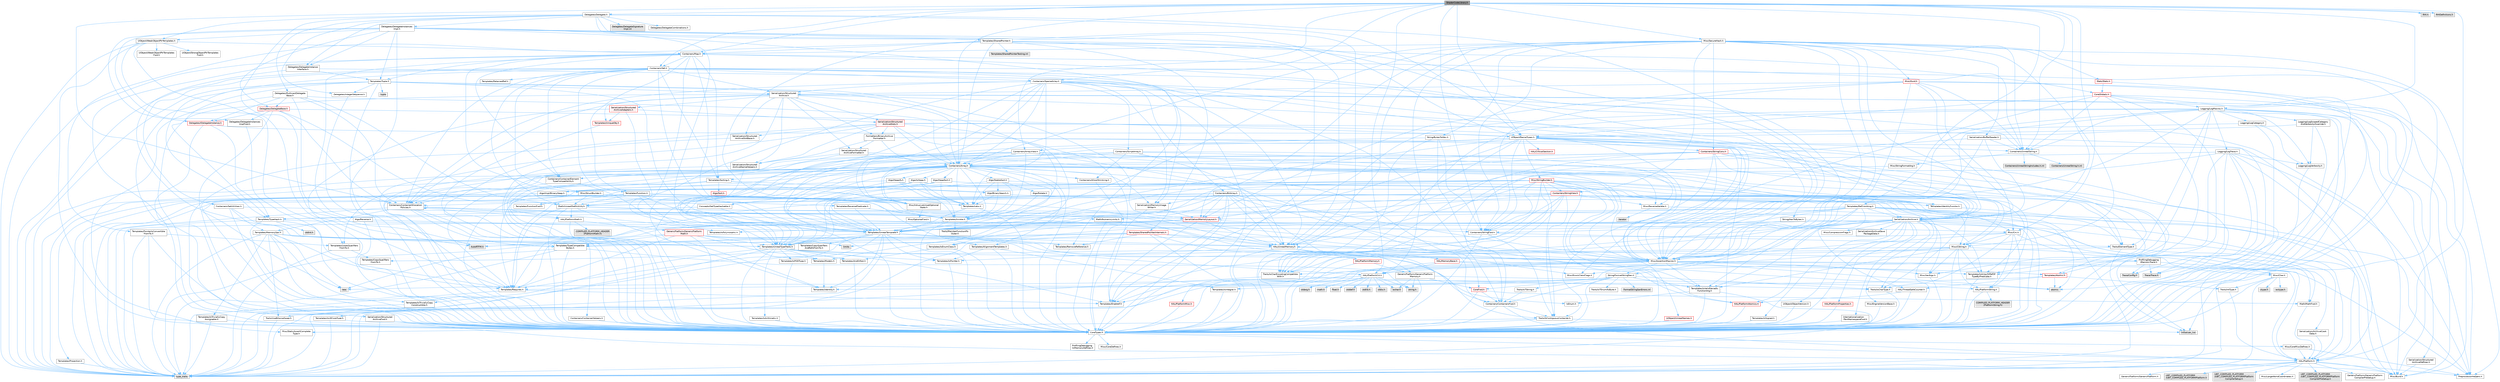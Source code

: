 digraph "ShaderCodeLibrary.h"
{
 // INTERACTIVE_SVG=YES
 // LATEX_PDF_SIZE
  bgcolor="transparent";
  edge [fontname=Helvetica,fontsize=10,labelfontname=Helvetica,labelfontsize=10];
  node [fontname=Helvetica,fontsize=10,shape=box,height=0.2,width=0.4];
  Node1 [id="Node000001",label="ShaderCodeLibrary.h",height=0.2,width=0.4,color="gray40", fillcolor="grey60", style="filled", fontcolor="black",tooltip=" "];
  Node1 -> Node2 [id="edge1_Node000001_Node000002",color="steelblue1",style="solid",tooltip=" "];
  Node2 [id="Node000002",label="Containers/Array.h",height=0.2,width=0.4,color="grey40", fillcolor="white", style="filled",URL="$df/dd0/Array_8h.html",tooltip=" "];
  Node2 -> Node3 [id="edge2_Node000002_Node000003",color="steelblue1",style="solid",tooltip=" "];
  Node3 [id="Node000003",label="CoreTypes.h",height=0.2,width=0.4,color="grey40", fillcolor="white", style="filled",URL="$dc/dec/CoreTypes_8h.html",tooltip=" "];
  Node3 -> Node4 [id="edge3_Node000003_Node000004",color="steelblue1",style="solid",tooltip=" "];
  Node4 [id="Node000004",label="HAL/Platform.h",height=0.2,width=0.4,color="grey40", fillcolor="white", style="filled",URL="$d9/dd0/Platform_8h.html",tooltip=" "];
  Node4 -> Node5 [id="edge4_Node000004_Node000005",color="steelblue1",style="solid",tooltip=" "];
  Node5 [id="Node000005",label="Misc/Build.h",height=0.2,width=0.4,color="grey40", fillcolor="white", style="filled",URL="$d3/dbb/Build_8h.html",tooltip=" "];
  Node4 -> Node6 [id="edge5_Node000004_Node000006",color="steelblue1",style="solid",tooltip=" "];
  Node6 [id="Node000006",label="Misc/LargeWorldCoordinates.h",height=0.2,width=0.4,color="grey40", fillcolor="white", style="filled",URL="$d2/dcb/LargeWorldCoordinates_8h.html",tooltip=" "];
  Node4 -> Node7 [id="edge6_Node000004_Node000007",color="steelblue1",style="solid",tooltip=" "];
  Node7 [id="Node000007",label="type_traits",height=0.2,width=0.4,color="grey60", fillcolor="#E0E0E0", style="filled",tooltip=" "];
  Node4 -> Node8 [id="edge7_Node000004_Node000008",color="steelblue1",style="solid",tooltip=" "];
  Node8 [id="Node000008",label="PreprocessorHelpers.h",height=0.2,width=0.4,color="grey40", fillcolor="white", style="filled",URL="$db/ddb/PreprocessorHelpers_8h.html",tooltip=" "];
  Node4 -> Node9 [id="edge8_Node000004_Node000009",color="steelblue1",style="solid",tooltip=" "];
  Node9 [id="Node000009",label="UBT_COMPILED_PLATFORM\l/UBT_COMPILED_PLATFORMPlatform\lCompilerPreSetup.h",height=0.2,width=0.4,color="grey60", fillcolor="#E0E0E0", style="filled",tooltip=" "];
  Node4 -> Node10 [id="edge9_Node000004_Node000010",color="steelblue1",style="solid",tooltip=" "];
  Node10 [id="Node000010",label="GenericPlatform/GenericPlatform\lCompilerPreSetup.h",height=0.2,width=0.4,color="grey40", fillcolor="white", style="filled",URL="$d9/dc8/GenericPlatformCompilerPreSetup_8h.html",tooltip=" "];
  Node4 -> Node11 [id="edge10_Node000004_Node000011",color="steelblue1",style="solid",tooltip=" "];
  Node11 [id="Node000011",label="GenericPlatform/GenericPlatform.h",height=0.2,width=0.4,color="grey40", fillcolor="white", style="filled",URL="$d6/d84/GenericPlatform_8h.html",tooltip=" "];
  Node4 -> Node12 [id="edge11_Node000004_Node000012",color="steelblue1",style="solid",tooltip=" "];
  Node12 [id="Node000012",label="UBT_COMPILED_PLATFORM\l/UBT_COMPILED_PLATFORMPlatform.h",height=0.2,width=0.4,color="grey60", fillcolor="#E0E0E0", style="filled",tooltip=" "];
  Node4 -> Node13 [id="edge12_Node000004_Node000013",color="steelblue1",style="solid",tooltip=" "];
  Node13 [id="Node000013",label="UBT_COMPILED_PLATFORM\l/UBT_COMPILED_PLATFORMPlatform\lCompilerSetup.h",height=0.2,width=0.4,color="grey60", fillcolor="#E0E0E0", style="filled",tooltip=" "];
  Node3 -> Node14 [id="edge13_Node000003_Node000014",color="steelblue1",style="solid",tooltip=" "];
  Node14 [id="Node000014",label="ProfilingDebugging\l/UMemoryDefines.h",height=0.2,width=0.4,color="grey40", fillcolor="white", style="filled",URL="$d2/da2/UMemoryDefines_8h.html",tooltip=" "];
  Node3 -> Node15 [id="edge14_Node000003_Node000015",color="steelblue1",style="solid",tooltip=" "];
  Node15 [id="Node000015",label="Misc/CoreMiscDefines.h",height=0.2,width=0.4,color="grey40", fillcolor="white", style="filled",URL="$da/d38/CoreMiscDefines_8h.html",tooltip=" "];
  Node15 -> Node4 [id="edge15_Node000015_Node000004",color="steelblue1",style="solid",tooltip=" "];
  Node15 -> Node8 [id="edge16_Node000015_Node000008",color="steelblue1",style="solid",tooltip=" "];
  Node3 -> Node16 [id="edge17_Node000003_Node000016",color="steelblue1",style="solid",tooltip=" "];
  Node16 [id="Node000016",label="Misc/CoreDefines.h",height=0.2,width=0.4,color="grey40", fillcolor="white", style="filled",URL="$d3/dd2/CoreDefines_8h.html",tooltip=" "];
  Node2 -> Node17 [id="edge18_Node000002_Node000017",color="steelblue1",style="solid",tooltip=" "];
  Node17 [id="Node000017",label="Misc/AssertionMacros.h",height=0.2,width=0.4,color="grey40", fillcolor="white", style="filled",URL="$d0/dfa/AssertionMacros_8h.html",tooltip=" "];
  Node17 -> Node3 [id="edge19_Node000017_Node000003",color="steelblue1",style="solid",tooltip=" "];
  Node17 -> Node4 [id="edge20_Node000017_Node000004",color="steelblue1",style="solid",tooltip=" "];
  Node17 -> Node18 [id="edge21_Node000017_Node000018",color="steelblue1",style="solid",tooltip=" "];
  Node18 [id="Node000018",label="HAL/PlatformMisc.h",height=0.2,width=0.4,color="red", fillcolor="#FFF0F0", style="filled",URL="$d0/df5/PlatformMisc_8h.html",tooltip=" "];
  Node18 -> Node3 [id="edge22_Node000018_Node000003",color="steelblue1",style="solid",tooltip=" "];
  Node17 -> Node8 [id="edge23_Node000017_Node000008",color="steelblue1",style="solid",tooltip=" "];
  Node17 -> Node54 [id="edge24_Node000017_Node000054",color="steelblue1",style="solid",tooltip=" "];
  Node54 [id="Node000054",label="Templates/EnableIf.h",height=0.2,width=0.4,color="grey40", fillcolor="white", style="filled",URL="$d7/d60/EnableIf_8h.html",tooltip=" "];
  Node54 -> Node3 [id="edge25_Node000054_Node000003",color="steelblue1",style="solid",tooltip=" "];
  Node17 -> Node55 [id="edge26_Node000017_Node000055",color="steelblue1",style="solid",tooltip=" "];
  Node55 [id="Node000055",label="Templates/IsArrayOrRefOf\lTypeByPredicate.h",height=0.2,width=0.4,color="grey40", fillcolor="white", style="filled",URL="$d6/da1/IsArrayOrRefOfTypeByPredicate_8h.html",tooltip=" "];
  Node55 -> Node3 [id="edge27_Node000055_Node000003",color="steelblue1",style="solid",tooltip=" "];
  Node17 -> Node56 [id="edge28_Node000017_Node000056",color="steelblue1",style="solid",tooltip=" "];
  Node56 [id="Node000056",label="Templates/IsValidVariadic\lFunctionArg.h",height=0.2,width=0.4,color="grey40", fillcolor="white", style="filled",URL="$d0/dc8/IsValidVariadicFunctionArg_8h.html",tooltip=" "];
  Node56 -> Node3 [id="edge29_Node000056_Node000003",color="steelblue1",style="solid",tooltip=" "];
  Node56 -> Node57 [id="edge30_Node000056_Node000057",color="steelblue1",style="solid",tooltip=" "];
  Node57 [id="Node000057",label="IsEnum.h",height=0.2,width=0.4,color="grey40", fillcolor="white", style="filled",URL="$d4/de5/IsEnum_8h.html",tooltip=" "];
  Node56 -> Node7 [id="edge31_Node000056_Node000007",color="steelblue1",style="solid",tooltip=" "];
  Node17 -> Node58 [id="edge32_Node000017_Node000058",color="steelblue1",style="solid",tooltip=" "];
  Node58 [id="Node000058",label="Traits/IsCharEncodingCompatible\lWith.h",height=0.2,width=0.4,color="grey40", fillcolor="white", style="filled",URL="$df/dd1/IsCharEncodingCompatibleWith_8h.html",tooltip=" "];
  Node58 -> Node7 [id="edge33_Node000058_Node000007",color="steelblue1",style="solid",tooltip=" "];
  Node58 -> Node59 [id="edge34_Node000058_Node000059",color="steelblue1",style="solid",tooltip=" "];
  Node59 [id="Node000059",label="Traits/IsCharType.h",height=0.2,width=0.4,color="grey40", fillcolor="white", style="filled",URL="$db/d51/IsCharType_8h.html",tooltip=" "];
  Node59 -> Node3 [id="edge35_Node000059_Node000003",color="steelblue1",style="solid",tooltip=" "];
  Node17 -> Node60 [id="edge36_Node000017_Node000060",color="steelblue1",style="solid",tooltip=" "];
  Node60 [id="Node000060",label="Misc/VarArgs.h",height=0.2,width=0.4,color="grey40", fillcolor="white", style="filled",URL="$d5/d6f/VarArgs_8h.html",tooltip=" "];
  Node60 -> Node3 [id="edge37_Node000060_Node000003",color="steelblue1",style="solid",tooltip=" "];
  Node17 -> Node61 [id="edge38_Node000017_Node000061",color="steelblue1",style="solid",tooltip=" "];
  Node61 [id="Node000061",label="String/FormatStringSan.h",height=0.2,width=0.4,color="grey40", fillcolor="white", style="filled",URL="$d3/d8b/FormatStringSan_8h.html",tooltip=" "];
  Node61 -> Node7 [id="edge39_Node000061_Node000007",color="steelblue1",style="solid",tooltip=" "];
  Node61 -> Node3 [id="edge40_Node000061_Node000003",color="steelblue1",style="solid",tooltip=" "];
  Node61 -> Node62 [id="edge41_Node000061_Node000062",color="steelblue1",style="solid",tooltip=" "];
  Node62 [id="Node000062",label="Templates/Requires.h",height=0.2,width=0.4,color="grey40", fillcolor="white", style="filled",URL="$dc/d96/Requires_8h.html",tooltip=" "];
  Node62 -> Node54 [id="edge42_Node000062_Node000054",color="steelblue1",style="solid",tooltip=" "];
  Node62 -> Node7 [id="edge43_Node000062_Node000007",color="steelblue1",style="solid",tooltip=" "];
  Node61 -> Node63 [id="edge44_Node000061_Node000063",color="steelblue1",style="solid",tooltip=" "];
  Node63 [id="Node000063",label="Templates/Identity.h",height=0.2,width=0.4,color="grey40", fillcolor="white", style="filled",URL="$d0/dd5/Identity_8h.html",tooltip=" "];
  Node61 -> Node56 [id="edge45_Node000061_Node000056",color="steelblue1",style="solid",tooltip=" "];
  Node61 -> Node59 [id="edge46_Node000061_Node000059",color="steelblue1",style="solid",tooltip=" "];
  Node61 -> Node64 [id="edge47_Node000061_Node000064",color="steelblue1",style="solid",tooltip=" "];
  Node64 [id="Node000064",label="Traits/IsTEnumAsByte.h",height=0.2,width=0.4,color="grey40", fillcolor="white", style="filled",URL="$d1/de6/IsTEnumAsByte_8h.html",tooltip=" "];
  Node61 -> Node65 [id="edge48_Node000061_Node000065",color="steelblue1",style="solid",tooltip=" "];
  Node65 [id="Node000065",label="Traits/IsTString.h",height=0.2,width=0.4,color="grey40", fillcolor="white", style="filled",URL="$d0/df8/IsTString_8h.html",tooltip=" "];
  Node65 -> Node26 [id="edge49_Node000065_Node000026",color="steelblue1",style="solid",tooltip=" "];
  Node26 [id="Node000026",label="Containers/ContainersFwd.h",height=0.2,width=0.4,color="grey40", fillcolor="white", style="filled",URL="$d4/d0a/ContainersFwd_8h.html",tooltip=" "];
  Node26 -> Node4 [id="edge50_Node000026_Node000004",color="steelblue1",style="solid",tooltip=" "];
  Node26 -> Node3 [id="edge51_Node000026_Node000003",color="steelblue1",style="solid",tooltip=" "];
  Node26 -> Node23 [id="edge52_Node000026_Node000023",color="steelblue1",style="solid",tooltip=" "];
  Node23 [id="Node000023",label="Traits/IsContiguousContainer.h",height=0.2,width=0.4,color="grey40", fillcolor="white", style="filled",URL="$d5/d3c/IsContiguousContainer_8h.html",tooltip=" "];
  Node23 -> Node3 [id="edge53_Node000023_Node000003",color="steelblue1",style="solid",tooltip=" "];
  Node23 -> Node24 [id="edge54_Node000023_Node000024",color="steelblue1",style="solid",tooltip=" "];
  Node24 [id="Node000024",label="Misc/StaticAssertComplete\lType.h",height=0.2,width=0.4,color="grey40", fillcolor="white", style="filled",URL="$d5/d4e/StaticAssertCompleteType_8h.html",tooltip=" "];
  Node23 -> Node22 [id="edge55_Node000023_Node000022",color="steelblue1",style="solid",tooltip=" "];
  Node22 [id="Node000022",label="initializer_list",height=0.2,width=0.4,color="grey60", fillcolor="#E0E0E0", style="filled",tooltip=" "];
  Node61 -> Node26 [id="edge56_Node000061_Node000026",color="steelblue1",style="solid",tooltip=" "];
  Node61 -> Node66 [id="edge57_Node000061_Node000066",color="steelblue1",style="solid",tooltip=" "];
  Node66 [id="Node000066",label="FormatStringSanErrors.inl",height=0.2,width=0.4,color="grey60", fillcolor="#E0E0E0", style="filled",tooltip=" "];
  Node17 -> Node67 [id="edge58_Node000017_Node000067",color="steelblue1",style="solid",tooltip=" "];
  Node67 [id="Node000067",label="atomic",height=0.2,width=0.4,color="grey60", fillcolor="#E0E0E0", style="filled",tooltip=" "];
  Node2 -> Node68 [id="edge59_Node000002_Node000068",color="steelblue1",style="solid",tooltip=" "];
  Node68 [id="Node000068",label="Misc/IntrusiveUnsetOptional\lState.h",height=0.2,width=0.4,color="grey40", fillcolor="white", style="filled",URL="$d2/d0a/IntrusiveUnsetOptionalState_8h.html",tooltip=" "];
  Node68 -> Node69 [id="edge60_Node000068_Node000069",color="steelblue1",style="solid",tooltip=" "];
  Node69 [id="Node000069",label="Misc/OptionalFwd.h",height=0.2,width=0.4,color="grey40", fillcolor="white", style="filled",URL="$dc/d50/OptionalFwd_8h.html",tooltip=" "];
  Node2 -> Node70 [id="edge61_Node000002_Node000070",color="steelblue1",style="solid",tooltip=" "];
  Node70 [id="Node000070",label="Misc/ReverseIterate.h",height=0.2,width=0.4,color="grey40", fillcolor="white", style="filled",URL="$db/de3/ReverseIterate_8h.html",tooltip=" "];
  Node70 -> Node4 [id="edge62_Node000070_Node000004",color="steelblue1",style="solid",tooltip=" "];
  Node70 -> Node71 [id="edge63_Node000070_Node000071",color="steelblue1",style="solid",tooltip=" "];
  Node71 [id="Node000071",label="iterator",height=0.2,width=0.4,color="grey60", fillcolor="#E0E0E0", style="filled",tooltip=" "];
  Node2 -> Node72 [id="edge64_Node000002_Node000072",color="steelblue1",style="solid",tooltip=" "];
  Node72 [id="Node000072",label="HAL/UnrealMemory.h",height=0.2,width=0.4,color="grey40", fillcolor="white", style="filled",URL="$d9/d96/UnrealMemory_8h.html",tooltip=" "];
  Node72 -> Node3 [id="edge65_Node000072_Node000003",color="steelblue1",style="solid",tooltip=" "];
  Node72 -> Node73 [id="edge66_Node000072_Node000073",color="steelblue1",style="solid",tooltip=" "];
  Node73 [id="Node000073",label="GenericPlatform/GenericPlatform\lMemory.h",height=0.2,width=0.4,color="grey40", fillcolor="white", style="filled",URL="$dd/d22/GenericPlatformMemory_8h.html",tooltip=" "];
  Node73 -> Node25 [id="edge67_Node000073_Node000025",color="steelblue1",style="solid",tooltip=" "];
  Node25 [id="Node000025",label="CoreFwd.h",height=0.2,width=0.4,color="red", fillcolor="#FFF0F0", style="filled",URL="$d1/d1e/CoreFwd_8h.html",tooltip=" "];
  Node25 -> Node3 [id="edge68_Node000025_Node000003",color="steelblue1",style="solid",tooltip=" "];
  Node25 -> Node26 [id="edge69_Node000025_Node000026",color="steelblue1",style="solid",tooltip=" "];
  Node25 -> Node27 [id="edge70_Node000025_Node000027",color="steelblue1",style="solid",tooltip=" "];
  Node27 [id="Node000027",label="Math/MathFwd.h",height=0.2,width=0.4,color="grey40", fillcolor="white", style="filled",URL="$d2/d10/MathFwd_8h.html",tooltip=" "];
  Node27 -> Node4 [id="edge71_Node000027_Node000004",color="steelblue1",style="solid",tooltip=" "];
  Node73 -> Node3 [id="edge72_Node000073_Node000003",color="steelblue1",style="solid",tooltip=" "];
  Node73 -> Node74 [id="edge73_Node000073_Node000074",color="steelblue1",style="solid",tooltip=" "];
  Node74 [id="Node000074",label="HAL/PlatformString.h",height=0.2,width=0.4,color="grey40", fillcolor="white", style="filled",URL="$db/db5/PlatformString_8h.html",tooltip=" "];
  Node74 -> Node3 [id="edge74_Node000074_Node000003",color="steelblue1",style="solid",tooltip=" "];
  Node74 -> Node75 [id="edge75_Node000074_Node000075",color="steelblue1",style="solid",tooltip=" "];
  Node75 [id="Node000075",label="COMPILED_PLATFORM_HEADER\l(PlatformString.h)",height=0.2,width=0.4,color="grey60", fillcolor="#E0E0E0", style="filled",tooltip=" "];
  Node73 -> Node39 [id="edge76_Node000073_Node000039",color="steelblue1",style="solid",tooltip=" "];
  Node39 [id="Node000039",label="string.h",height=0.2,width=0.4,color="grey60", fillcolor="#E0E0E0", style="filled",tooltip=" "];
  Node73 -> Node32 [id="edge77_Node000073_Node000032",color="steelblue1",style="solid",tooltip=" "];
  Node32 [id="Node000032",label="wchar.h",height=0.2,width=0.4,color="grey60", fillcolor="#E0E0E0", style="filled",tooltip=" "];
  Node72 -> Node76 [id="edge78_Node000072_Node000076",color="steelblue1",style="solid",tooltip=" "];
  Node76 [id="Node000076",label="HAL/MemoryBase.h",height=0.2,width=0.4,color="red", fillcolor="#FFF0F0", style="filled",URL="$d6/d9f/MemoryBase_8h.html",tooltip=" "];
  Node76 -> Node3 [id="edge79_Node000076_Node000003",color="steelblue1",style="solid",tooltip=" "];
  Node76 -> Node47 [id="edge80_Node000076_Node000047",color="steelblue1",style="solid",tooltip=" "];
  Node47 [id="Node000047",label="HAL/PlatformAtomics.h",height=0.2,width=0.4,color="red", fillcolor="#FFF0F0", style="filled",URL="$d3/d36/PlatformAtomics_8h.html",tooltip=" "];
  Node47 -> Node3 [id="edge81_Node000047_Node000003",color="steelblue1",style="solid",tooltip=" "];
  Node76 -> Node30 [id="edge82_Node000076_Node000030",color="steelblue1",style="solid",tooltip=" "];
  Node30 [id="Node000030",label="HAL/PlatformCrt.h",height=0.2,width=0.4,color="grey40", fillcolor="white", style="filled",URL="$d8/d75/PlatformCrt_8h.html",tooltip=" "];
  Node30 -> Node31 [id="edge83_Node000030_Node000031",color="steelblue1",style="solid",tooltip=" "];
  Node31 [id="Node000031",label="new",height=0.2,width=0.4,color="grey60", fillcolor="#E0E0E0", style="filled",tooltip=" "];
  Node30 -> Node32 [id="edge84_Node000030_Node000032",color="steelblue1",style="solid",tooltip=" "];
  Node30 -> Node33 [id="edge85_Node000030_Node000033",color="steelblue1",style="solid",tooltip=" "];
  Node33 [id="Node000033",label="stddef.h",height=0.2,width=0.4,color="grey60", fillcolor="#E0E0E0", style="filled",tooltip=" "];
  Node30 -> Node34 [id="edge86_Node000030_Node000034",color="steelblue1",style="solid",tooltip=" "];
  Node34 [id="Node000034",label="stdlib.h",height=0.2,width=0.4,color="grey60", fillcolor="#E0E0E0", style="filled",tooltip=" "];
  Node30 -> Node35 [id="edge87_Node000030_Node000035",color="steelblue1",style="solid",tooltip=" "];
  Node35 [id="Node000035",label="stdio.h",height=0.2,width=0.4,color="grey60", fillcolor="#E0E0E0", style="filled",tooltip=" "];
  Node30 -> Node36 [id="edge88_Node000030_Node000036",color="steelblue1",style="solid",tooltip=" "];
  Node36 [id="Node000036",label="stdarg.h",height=0.2,width=0.4,color="grey60", fillcolor="#E0E0E0", style="filled",tooltip=" "];
  Node30 -> Node37 [id="edge89_Node000030_Node000037",color="steelblue1",style="solid",tooltip=" "];
  Node37 [id="Node000037",label="math.h",height=0.2,width=0.4,color="grey60", fillcolor="#E0E0E0", style="filled",tooltip=" "];
  Node30 -> Node38 [id="edge90_Node000030_Node000038",color="steelblue1",style="solid",tooltip=" "];
  Node38 [id="Node000038",label="float.h",height=0.2,width=0.4,color="grey60", fillcolor="#E0E0E0", style="filled",tooltip=" "];
  Node30 -> Node39 [id="edge91_Node000030_Node000039",color="steelblue1",style="solid",tooltip=" "];
  Node76 -> Node80 [id="edge92_Node000076_Node000080",color="steelblue1",style="solid",tooltip=" "];
  Node80 [id="Node000080",label="Templates/Atomic.h",height=0.2,width=0.4,color="red", fillcolor="#FFF0F0", style="filled",URL="$d3/d91/Atomic_8h.html",tooltip=" "];
  Node80 -> Node81 [id="edge93_Node000080_Node000081",color="steelblue1",style="solid",tooltip=" "];
  Node81 [id="Node000081",label="HAL/ThreadSafeCounter.h",height=0.2,width=0.4,color="grey40", fillcolor="white", style="filled",URL="$dc/dc9/ThreadSafeCounter_8h.html",tooltip=" "];
  Node81 -> Node3 [id="edge94_Node000081_Node000003",color="steelblue1",style="solid",tooltip=" "];
  Node81 -> Node47 [id="edge95_Node000081_Node000047",color="steelblue1",style="solid",tooltip=" "];
  Node80 -> Node83 [id="edge96_Node000080_Node000083",color="steelblue1",style="solid",tooltip=" "];
  Node83 [id="Node000083",label="Templates/IsIntegral.h",height=0.2,width=0.4,color="grey40", fillcolor="white", style="filled",URL="$da/d64/IsIntegral_8h.html",tooltip=" "];
  Node83 -> Node3 [id="edge97_Node000083_Node000003",color="steelblue1",style="solid",tooltip=" "];
  Node80 -> Node88 [id="edge98_Node000080_Node000088",color="steelblue1",style="solid",tooltip=" "];
  Node88 [id="Node000088",label="Traits/IntType.h",height=0.2,width=0.4,color="grey40", fillcolor="white", style="filled",URL="$d7/deb/IntType_8h.html",tooltip=" "];
  Node88 -> Node4 [id="edge99_Node000088_Node000004",color="steelblue1",style="solid",tooltip=" "];
  Node80 -> Node67 [id="edge100_Node000080_Node000067",color="steelblue1",style="solid",tooltip=" "];
  Node72 -> Node89 [id="edge101_Node000072_Node000089",color="steelblue1",style="solid",tooltip=" "];
  Node89 [id="Node000089",label="HAL/PlatformMemory.h",height=0.2,width=0.4,color="red", fillcolor="#FFF0F0", style="filled",URL="$de/d68/PlatformMemory_8h.html",tooltip=" "];
  Node89 -> Node3 [id="edge102_Node000089_Node000003",color="steelblue1",style="solid",tooltip=" "];
  Node89 -> Node73 [id="edge103_Node000089_Node000073",color="steelblue1",style="solid",tooltip=" "];
  Node72 -> Node91 [id="edge104_Node000072_Node000091",color="steelblue1",style="solid",tooltip=" "];
  Node91 [id="Node000091",label="ProfilingDebugging\l/MemoryTrace.h",height=0.2,width=0.4,color="grey40", fillcolor="white", style="filled",URL="$da/dd7/MemoryTrace_8h.html",tooltip=" "];
  Node91 -> Node4 [id="edge105_Node000091_Node000004",color="steelblue1",style="solid",tooltip=" "];
  Node91 -> Node42 [id="edge106_Node000091_Node000042",color="steelblue1",style="solid",tooltip=" "];
  Node42 [id="Node000042",label="Misc/EnumClassFlags.h",height=0.2,width=0.4,color="grey40", fillcolor="white", style="filled",URL="$d8/de7/EnumClassFlags_8h.html",tooltip=" "];
  Node91 -> Node50 [id="edge107_Node000091_Node000050",color="steelblue1",style="solid",tooltip=" "];
  Node50 [id="Node000050",label="Trace/Config.h",height=0.2,width=0.4,color="grey60", fillcolor="#E0E0E0", style="filled",tooltip=" "];
  Node91 -> Node53 [id="edge108_Node000091_Node000053",color="steelblue1",style="solid",tooltip=" "];
  Node53 [id="Node000053",label="Trace/Trace.h",height=0.2,width=0.4,color="grey60", fillcolor="#E0E0E0", style="filled",tooltip=" "];
  Node72 -> Node92 [id="edge109_Node000072_Node000092",color="steelblue1",style="solid",tooltip=" "];
  Node92 [id="Node000092",label="Templates/IsPointer.h",height=0.2,width=0.4,color="grey40", fillcolor="white", style="filled",URL="$d7/d05/IsPointer_8h.html",tooltip=" "];
  Node92 -> Node3 [id="edge110_Node000092_Node000003",color="steelblue1",style="solid",tooltip=" "];
  Node2 -> Node93 [id="edge111_Node000002_Node000093",color="steelblue1",style="solid",tooltip=" "];
  Node93 [id="Node000093",label="Templates/UnrealTypeTraits.h",height=0.2,width=0.4,color="grey40", fillcolor="white", style="filled",URL="$d2/d2d/UnrealTypeTraits_8h.html",tooltip=" "];
  Node93 -> Node3 [id="edge112_Node000093_Node000003",color="steelblue1",style="solid",tooltip=" "];
  Node93 -> Node92 [id="edge113_Node000093_Node000092",color="steelblue1",style="solid",tooltip=" "];
  Node93 -> Node17 [id="edge114_Node000093_Node000017",color="steelblue1",style="solid",tooltip=" "];
  Node93 -> Node85 [id="edge115_Node000093_Node000085",color="steelblue1",style="solid",tooltip=" "];
  Node85 [id="Node000085",label="Templates/AndOrNot.h",height=0.2,width=0.4,color="grey40", fillcolor="white", style="filled",URL="$db/d0a/AndOrNot_8h.html",tooltip=" "];
  Node85 -> Node3 [id="edge116_Node000085_Node000003",color="steelblue1",style="solid",tooltip=" "];
  Node93 -> Node54 [id="edge117_Node000093_Node000054",color="steelblue1",style="solid",tooltip=" "];
  Node93 -> Node94 [id="edge118_Node000093_Node000094",color="steelblue1",style="solid",tooltip=" "];
  Node94 [id="Node000094",label="Templates/IsArithmetic.h",height=0.2,width=0.4,color="grey40", fillcolor="white", style="filled",URL="$d2/d5d/IsArithmetic_8h.html",tooltip=" "];
  Node94 -> Node3 [id="edge119_Node000094_Node000003",color="steelblue1",style="solid",tooltip=" "];
  Node93 -> Node57 [id="edge120_Node000093_Node000057",color="steelblue1",style="solid",tooltip=" "];
  Node93 -> Node95 [id="edge121_Node000093_Node000095",color="steelblue1",style="solid",tooltip=" "];
  Node95 [id="Node000095",label="Templates/Models.h",height=0.2,width=0.4,color="grey40", fillcolor="white", style="filled",URL="$d3/d0c/Models_8h.html",tooltip=" "];
  Node95 -> Node63 [id="edge122_Node000095_Node000063",color="steelblue1",style="solid",tooltip=" "];
  Node93 -> Node96 [id="edge123_Node000093_Node000096",color="steelblue1",style="solid",tooltip=" "];
  Node96 [id="Node000096",label="Templates/IsPODType.h",height=0.2,width=0.4,color="grey40", fillcolor="white", style="filled",URL="$d7/db1/IsPODType_8h.html",tooltip=" "];
  Node96 -> Node3 [id="edge124_Node000096_Node000003",color="steelblue1",style="solid",tooltip=" "];
  Node93 -> Node97 [id="edge125_Node000093_Node000097",color="steelblue1",style="solid",tooltip=" "];
  Node97 [id="Node000097",label="Templates/IsUECoreType.h",height=0.2,width=0.4,color="grey40", fillcolor="white", style="filled",URL="$d1/db8/IsUECoreType_8h.html",tooltip=" "];
  Node97 -> Node3 [id="edge126_Node000097_Node000003",color="steelblue1",style="solid",tooltip=" "];
  Node97 -> Node7 [id="edge127_Node000097_Node000007",color="steelblue1",style="solid",tooltip=" "];
  Node93 -> Node86 [id="edge128_Node000093_Node000086",color="steelblue1",style="solid",tooltip=" "];
  Node86 [id="Node000086",label="Templates/IsTriviallyCopy\lConstructible.h",height=0.2,width=0.4,color="grey40", fillcolor="white", style="filled",URL="$d3/d78/IsTriviallyCopyConstructible_8h.html",tooltip=" "];
  Node86 -> Node3 [id="edge129_Node000086_Node000003",color="steelblue1",style="solid",tooltip=" "];
  Node86 -> Node7 [id="edge130_Node000086_Node000007",color="steelblue1",style="solid",tooltip=" "];
  Node2 -> Node98 [id="edge131_Node000002_Node000098",color="steelblue1",style="solid",tooltip=" "];
  Node98 [id="Node000098",label="Templates/UnrealTemplate.h",height=0.2,width=0.4,color="grey40", fillcolor="white", style="filled",URL="$d4/d24/UnrealTemplate_8h.html",tooltip=" "];
  Node98 -> Node3 [id="edge132_Node000098_Node000003",color="steelblue1",style="solid",tooltip=" "];
  Node98 -> Node92 [id="edge133_Node000098_Node000092",color="steelblue1",style="solid",tooltip=" "];
  Node98 -> Node72 [id="edge134_Node000098_Node000072",color="steelblue1",style="solid",tooltip=" "];
  Node98 -> Node99 [id="edge135_Node000098_Node000099",color="steelblue1",style="solid",tooltip=" "];
  Node99 [id="Node000099",label="Templates/CopyQualifiers\lAndRefsFromTo.h",height=0.2,width=0.4,color="grey40", fillcolor="white", style="filled",URL="$d3/db3/CopyQualifiersAndRefsFromTo_8h.html",tooltip=" "];
  Node99 -> Node100 [id="edge136_Node000099_Node000100",color="steelblue1",style="solid",tooltip=" "];
  Node100 [id="Node000100",label="Templates/CopyQualifiers\lFromTo.h",height=0.2,width=0.4,color="grey40", fillcolor="white", style="filled",URL="$d5/db4/CopyQualifiersFromTo_8h.html",tooltip=" "];
  Node98 -> Node93 [id="edge137_Node000098_Node000093",color="steelblue1",style="solid",tooltip=" "];
  Node98 -> Node101 [id="edge138_Node000098_Node000101",color="steelblue1",style="solid",tooltip=" "];
  Node101 [id="Node000101",label="Templates/RemoveReference.h",height=0.2,width=0.4,color="grey40", fillcolor="white", style="filled",URL="$da/dbe/RemoveReference_8h.html",tooltip=" "];
  Node101 -> Node3 [id="edge139_Node000101_Node000003",color="steelblue1",style="solid",tooltip=" "];
  Node98 -> Node62 [id="edge140_Node000098_Node000062",color="steelblue1",style="solid",tooltip=" "];
  Node98 -> Node102 [id="edge141_Node000098_Node000102",color="steelblue1",style="solid",tooltip=" "];
  Node102 [id="Node000102",label="Templates/TypeCompatible\lBytes.h",height=0.2,width=0.4,color="grey40", fillcolor="white", style="filled",URL="$df/d0a/TypeCompatibleBytes_8h.html",tooltip=" "];
  Node102 -> Node3 [id="edge142_Node000102_Node000003",color="steelblue1",style="solid",tooltip=" "];
  Node102 -> Node39 [id="edge143_Node000102_Node000039",color="steelblue1",style="solid",tooltip=" "];
  Node102 -> Node31 [id="edge144_Node000102_Node000031",color="steelblue1",style="solid",tooltip=" "];
  Node102 -> Node7 [id="edge145_Node000102_Node000007",color="steelblue1",style="solid",tooltip=" "];
  Node98 -> Node63 [id="edge146_Node000098_Node000063",color="steelblue1",style="solid",tooltip=" "];
  Node98 -> Node23 [id="edge147_Node000098_Node000023",color="steelblue1",style="solid",tooltip=" "];
  Node98 -> Node103 [id="edge148_Node000098_Node000103",color="steelblue1",style="solid",tooltip=" "];
  Node103 [id="Node000103",label="Traits/UseBitwiseSwap.h",height=0.2,width=0.4,color="grey40", fillcolor="white", style="filled",URL="$db/df3/UseBitwiseSwap_8h.html",tooltip=" "];
  Node103 -> Node3 [id="edge149_Node000103_Node000003",color="steelblue1",style="solid",tooltip=" "];
  Node103 -> Node7 [id="edge150_Node000103_Node000007",color="steelblue1",style="solid",tooltip=" "];
  Node98 -> Node7 [id="edge151_Node000098_Node000007",color="steelblue1",style="solid",tooltip=" "];
  Node2 -> Node104 [id="edge152_Node000002_Node000104",color="steelblue1",style="solid",tooltip=" "];
  Node104 [id="Node000104",label="Containers/AllowShrinking.h",height=0.2,width=0.4,color="grey40", fillcolor="white", style="filled",URL="$d7/d1a/AllowShrinking_8h.html",tooltip=" "];
  Node104 -> Node3 [id="edge153_Node000104_Node000003",color="steelblue1",style="solid",tooltip=" "];
  Node2 -> Node105 [id="edge154_Node000002_Node000105",color="steelblue1",style="solid",tooltip=" "];
  Node105 [id="Node000105",label="Containers/ContainerAllocation\lPolicies.h",height=0.2,width=0.4,color="grey40", fillcolor="white", style="filled",URL="$d7/dff/ContainerAllocationPolicies_8h.html",tooltip=" "];
  Node105 -> Node3 [id="edge155_Node000105_Node000003",color="steelblue1",style="solid",tooltip=" "];
  Node105 -> Node106 [id="edge156_Node000105_Node000106",color="steelblue1",style="solid",tooltip=" "];
  Node106 [id="Node000106",label="Containers/ContainerHelpers.h",height=0.2,width=0.4,color="grey40", fillcolor="white", style="filled",URL="$d7/d33/ContainerHelpers_8h.html",tooltip=" "];
  Node106 -> Node3 [id="edge157_Node000106_Node000003",color="steelblue1",style="solid",tooltip=" "];
  Node105 -> Node105 [id="edge158_Node000105_Node000105",color="steelblue1",style="solid",tooltip=" "];
  Node105 -> Node107 [id="edge159_Node000105_Node000107",color="steelblue1",style="solid",tooltip=" "];
  Node107 [id="Node000107",label="HAL/PlatformMath.h",height=0.2,width=0.4,color="grey40", fillcolor="white", style="filled",URL="$dc/d53/PlatformMath_8h.html",tooltip=" "];
  Node107 -> Node3 [id="edge160_Node000107_Node000003",color="steelblue1",style="solid",tooltip=" "];
  Node107 -> Node108 [id="edge161_Node000107_Node000108",color="steelblue1",style="solid",tooltip=" "];
  Node108 [id="Node000108",label="GenericPlatform/GenericPlatform\lMath.h",height=0.2,width=0.4,color="red", fillcolor="#FFF0F0", style="filled",URL="$d5/d79/GenericPlatformMath_8h.html",tooltip=" "];
  Node108 -> Node3 [id="edge162_Node000108_Node000003",color="steelblue1",style="solid",tooltip=" "];
  Node108 -> Node26 [id="edge163_Node000108_Node000026",color="steelblue1",style="solid",tooltip=" "];
  Node108 -> Node30 [id="edge164_Node000108_Node000030",color="steelblue1",style="solid",tooltip=" "];
  Node108 -> Node85 [id="edge165_Node000108_Node000085",color="steelblue1",style="solid",tooltip=" "];
  Node108 -> Node93 [id="edge166_Node000108_Node000093",color="steelblue1",style="solid",tooltip=" "];
  Node108 -> Node62 [id="edge167_Node000108_Node000062",color="steelblue1",style="solid",tooltip=" "];
  Node108 -> Node102 [id="edge168_Node000108_Node000102",color="steelblue1",style="solid",tooltip=" "];
  Node108 -> Node113 [id="edge169_Node000108_Node000113",color="steelblue1",style="solid",tooltip=" "];
  Node113 [id="Node000113",label="limits",height=0.2,width=0.4,color="grey60", fillcolor="#E0E0E0", style="filled",tooltip=" "];
  Node108 -> Node7 [id="edge170_Node000108_Node000007",color="steelblue1",style="solid",tooltip=" "];
  Node107 -> Node114 [id="edge171_Node000107_Node000114",color="steelblue1",style="solid",tooltip=" "];
  Node114 [id="Node000114",label="COMPILED_PLATFORM_HEADER\l(PlatformMath.h)",height=0.2,width=0.4,color="grey60", fillcolor="#E0E0E0", style="filled",tooltip=" "];
  Node105 -> Node72 [id="edge172_Node000105_Node000072",color="steelblue1",style="solid",tooltip=" "];
  Node105 -> Node40 [id="edge173_Node000105_Node000040",color="steelblue1",style="solid",tooltip=" "];
  Node40 [id="Node000040",label="Math/NumericLimits.h",height=0.2,width=0.4,color="grey40", fillcolor="white", style="filled",URL="$df/d1b/NumericLimits_8h.html",tooltip=" "];
  Node40 -> Node3 [id="edge174_Node000040_Node000003",color="steelblue1",style="solid",tooltip=" "];
  Node105 -> Node17 [id="edge175_Node000105_Node000017",color="steelblue1",style="solid",tooltip=" "];
  Node105 -> Node115 [id="edge176_Node000105_Node000115",color="steelblue1",style="solid",tooltip=" "];
  Node115 [id="Node000115",label="Templates/IsPolymorphic.h",height=0.2,width=0.4,color="grey40", fillcolor="white", style="filled",URL="$dc/d20/IsPolymorphic_8h.html",tooltip=" "];
  Node105 -> Node116 [id="edge177_Node000105_Node000116",color="steelblue1",style="solid",tooltip=" "];
  Node116 [id="Node000116",label="Templates/MemoryOps.h",height=0.2,width=0.4,color="grey40", fillcolor="white", style="filled",URL="$db/dea/MemoryOps_8h.html",tooltip=" "];
  Node116 -> Node3 [id="edge178_Node000116_Node000003",color="steelblue1",style="solid",tooltip=" "];
  Node116 -> Node72 [id="edge179_Node000116_Node000072",color="steelblue1",style="solid",tooltip=" "];
  Node116 -> Node87 [id="edge180_Node000116_Node000087",color="steelblue1",style="solid",tooltip=" "];
  Node87 [id="Node000087",label="Templates/IsTriviallyCopy\lAssignable.h",height=0.2,width=0.4,color="grey40", fillcolor="white", style="filled",URL="$d2/df2/IsTriviallyCopyAssignable_8h.html",tooltip=" "];
  Node87 -> Node3 [id="edge181_Node000087_Node000003",color="steelblue1",style="solid",tooltip=" "];
  Node87 -> Node7 [id="edge182_Node000087_Node000007",color="steelblue1",style="solid",tooltip=" "];
  Node116 -> Node86 [id="edge183_Node000116_Node000086",color="steelblue1",style="solid",tooltip=" "];
  Node116 -> Node62 [id="edge184_Node000116_Node000062",color="steelblue1",style="solid",tooltip=" "];
  Node116 -> Node93 [id="edge185_Node000116_Node000093",color="steelblue1",style="solid",tooltip=" "];
  Node116 -> Node103 [id="edge186_Node000116_Node000103",color="steelblue1",style="solid",tooltip=" "];
  Node116 -> Node31 [id="edge187_Node000116_Node000031",color="steelblue1",style="solid",tooltip=" "];
  Node116 -> Node7 [id="edge188_Node000116_Node000007",color="steelblue1",style="solid",tooltip=" "];
  Node105 -> Node102 [id="edge189_Node000105_Node000102",color="steelblue1",style="solid",tooltip=" "];
  Node105 -> Node7 [id="edge190_Node000105_Node000007",color="steelblue1",style="solid",tooltip=" "];
  Node2 -> Node117 [id="edge191_Node000002_Node000117",color="steelblue1",style="solid",tooltip=" "];
  Node117 [id="Node000117",label="Containers/ContainerElement\lTypeCompatibility.h",height=0.2,width=0.4,color="grey40", fillcolor="white", style="filled",URL="$df/ddf/ContainerElementTypeCompatibility_8h.html",tooltip=" "];
  Node117 -> Node3 [id="edge192_Node000117_Node000003",color="steelblue1",style="solid",tooltip=" "];
  Node117 -> Node93 [id="edge193_Node000117_Node000093",color="steelblue1",style="solid",tooltip=" "];
  Node2 -> Node118 [id="edge194_Node000002_Node000118",color="steelblue1",style="solid",tooltip=" "];
  Node118 [id="Node000118",label="Serialization/Archive.h",height=0.2,width=0.4,color="grey40", fillcolor="white", style="filled",URL="$d7/d3b/Archive_8h.html",tooltip=" "];
  Node118 -> Node25 [id="edge195_Node000118_Node000025",color="steelblue1",style="solid",tooltip=" "];
  Node118 -> Node3 [id="edge196_Node000118_Node000003",color="steelblue1",style="solid",tooltip=" "];
  Node118 -> Node119 [id="edge197_Node000118_Node000119",color="steelblue1",style="solid",tooltip=" "];
  Node119 [id="Node000119",label="HAL/PlatformProperties.h",height=0.2,width=0.4,color="red", fillcolor="#FFF0F0", style="filled",URL="$d9/db0/PlatformProperties_8h.html",tooltip=" "];
  Node119 -> Node3 [id="edge198_Node000119_Node000003",color="steelblue1",style="solid",tooltip=" "];
  Node118 -> Node122 [id="edge199_Node000118_Node000122",color="steelblue1",style="solid",tooltip=" "];
  Node122 [id="Node000122",label="Internationalization\l/TextNamespaceFwd.h",height=0.2,width=0.4,color="grey40", fillcolor="white", style="filled",URL="$d8/d97/TextNamespaceFwd_8h.html",tooltip=" "];
  Node122 -> Node3 [id="edge200_Node000122_Node000003",color="steelblue1",style="solid",tooltip=" "];
  Node118 -> Node27 [id="edge201_Node000118_Node000027",color="steelblue1",style="solid",tooltip=" "];
  Node118 -> Node17 [id="edge202_Node000118_Node000017",color="steelblue1",style="solid",tooltip=" "];
  Node118 -> Node5 [id="edge203_Node000118_Node000005",color="steelblue1",style="solid",tooltip=" "];
  Node118 -> Node41 [id="edge204_Node000118_Node000041",color="steelblue1",style="solid",tooltip=" "];
  Node41 [id="Node000041",label="Misc/CompressionFlags.h",height=0.2,width=0.4,color="grey40", fillcolor="white", style="filled",URL="$d9/d76/CompressionFlags_8h.html",tooltip=" "];
  Node118 -> Node123 [id="edge205_Node000118_Node000123",color="steelblue1",style="solid",tooltip=" "];
  Node123 [id="Node000123",label="Misc/EngineVersionBase.h",height=0.2,width=0.4,color="grey40", fillcolor="white", style="filled",URL="$d5/d2b/EngineVersionBase_8h.html",tooltip=" "];
  Node123 -> Node3 [id="edge206_Node000123_Node000003",color="steelblue1",style="solid",tooltip=" "];
  Node118 -> Node60 [id="edge207_Node000118_Node000060",color="steelblue1",style="solid",tooltip=" "];
  Node118 -> Node124 [id="edge208_Node000118_Node000124",color="steelblue1",style="solid",tooltip=" "];
  Node124 [id="Node000124",label="Serialization/ArchiveCook\lData.h",height=0.2,width=0.4,color="grey40", fillcolor="white", style="filled",URL="$dc/db6/ArchiveCookData_8h.html",tooltip=" "];
  Node124 -> Node4 [id="edge209_Node000124_Node000004",color="steelblue1",style="solid",tooltip=" "];
  Node118 -> Node125 [id="edge210_Node000118_Node000125",color="steelblue1",style="solid",tooltip=" "];
  Node125 [id="Node000125",label="Serialization/ArchiveSave\lPackageData.h",height=0.2,width=0.4,color="grey40", fillcolor="white", style="filled",URL="$d1/d37/ArchiveSavePackageData_8h.html",tooltip=" "];
  Node118 -> Node54 [id="edge211_Node000118_Node000054",color="steelblue1",style="solid",tooltip=" "];
  Node118 -> Node55 [id="edge212_Node000118_Node000055",color="steelblue1",style="solid",tooltip=" "];
  Node118 -> Node126 [id="edge213_Node000118_Node000126",color="steelblue1",style="solid",tooltip=" "];
  Node126 [id="Node000126",label="Templates/IsEnumClass.h",height=0.2,width=0.4,color="grey40", fillcolor="white", style="filled",URL="$d7/d15/IsEnumClass_8h.html",tooltip=" "];
  Node126 -> Node3 [id="edge214_Node000126_Node000003",color="steelblue1",style="solid",tooltip=" "];
  Node126 -> Node85 [id="edge215_Node000126_Node000085",color="steelblue1",style="solid",tooltip=" "];
  Node118 -> Node112 [id="edge216_Node000118_Node000112",color="steelblue1",style="solid",tooltip=" "];
  Node112 [id="Node000112",label="Templates/IsSigned.h",height=0.2,width=0.4,color="grey40", fillcolor="white", style="filled",URL="$d8/dd8/IsSigned_8h.html",tooltip=" "];
  Node112 -> Node3 [id="edge217_Node000112_Node000003",color="steelblue1",style="solid",tooltip=" "];
  Node118 -> Node56 [id="edge218_Node000118_Node000056",color="steelblue1",style="solid",tooltip=" "];
  Node118 -> Node98 [id="edge219_Node000118_Node000098",color="steelblue1",style="solid",tooltip=" "];
  Node118 -> Node58 [id="edge220_Node000118_Node000058",color="steelblue1",style="solid",tooltip=" "];
  Node118 -> Node127 [id="edge221_Node000118_Node000127",color="steelblue1",style="solid",tooltip=" "];
  Node127 [id="Node000127",label="UObject/ObjectVersion.h",height=0.2,width=0.4,color="grey40", fillcolor="white", style="filled",URL="$da/d63/ObjectVersion_8h.html",tooltip=" "];
  Node127 -> Node3 [id="edge222_Node000127_Node000003",color="steelblue1",style="solid",tooltip=" "];
  Node2 -> Node128 [id="edge223_Node000002_Node000128",color="steelblue1",style="solid",tooltip=" "];
  Node128 [id="Node000128",label="Serialization/MemoryImage\lWriter.h",height=0.2,width=0.4,color="grey40", fillcolor="white", style="filled",URL="$d0/d08/MemoryImageWriter_8h.html",tooltip=" "];
  Node128 -> Node3 [id="edge224_Node000128_Node000003",color="steelblue1",style="solid",tooltip=" "];
  Node128 -> Node129 [id="edge225_Node000128_Node000129",color="steelblue1",style="solid",tooltip=" "];
  Node129 [id="Node000129",label="Serialization/MemoryLayout.h",height=0.2,width=0.4,color="red", fillcolor="#FFF0F0", style="filled",URL="$d7/d66/MemoryLayout_8h.html",tooltip=" "];
  Node129 -> Node20 [id="edge226_Node000129_Node000020",color="steelblue1",style="solid",tooltip=" "];
  Node20 [id="Node000020",label="Containers/StringFwd.h",height=0.2,width=0.4,color="grey40", fillcolor="white", style="filled",URL="$df/d37/StringFwd_8h.html",tooltip=" "];
  Node20 -> Node3 [id="edge227_Node000020_Node000003",color="steelblue1",style="solid",tooltip=" "];
  Node20 -> Node21 [id="edge228_Node000020_Node000021",color="steelblue1",style="solid",tooltip=" "];
  Node21 [id="Node000021",label="Traits/ElementType.h",height=0.2,width=0.4,color="grey40", fillcolor="white", style="filled",URL="$d5/d4f/ElementType_8h.html",tooltip=" "];
  Node21 -> Node4 [id="edge229_Node000021_Node000004",color="steelblue1",style="solid",tooltip=" "];
  Node21 -> Node22 [id="edge230_Node000021_Node000022",color="steelblue1",style="solid",tooltip=" "];
  Node21 -> Node7 [id="edge231_Node000021_Node000007",color="steelblue1",style="solid",tooltip=" "];
  Node20 -> Node23 [id="edge232_Node000020_Node000023",color="steelblue1",style="solid",tooltip=" "];
  Node129 -> Node72 [id="edge233_Node000129_Node000072",color="steelblue1",style="solid",tooltip=" "];
  Node129 -> Node54 [id="edge234_Node000129_Node000054",color="steelblue1",style="solid",tooltip=" "];
  Node129 -> Node115 [id="edge235_Node000129_Node000115",color="steelblue1",style="solid",tooltip=" "];
  Node129 -> Node95 [id="edge236_Node000129_Node000095",color="steelblue1",style="solid",tooltip=" "];
  Node129 -> Node98 [id="edge237_Node000129_Node000098",color="steelblue1",style="solid",tooltip=" "];
  Node2 -> Node142 [id="edge238_Node000002_Node000142",color="steelblue1",style="solid",tooltip=" "];
  Node142 [id="Node000142",label="Algo/Heapify.h",height=0.2,width=0.4,color="grey40", fillcolor="white", style="filled",URL="$d0/d2a/Heapify_8h.html",tooltip=" "];
  Node142 -> Node143 [id="edge239_Node000142_Node000143",color="steelblue1",style="solid",tooltip=" "];
  Node143 [id="Node000143",label="Algo/Impl/BinaryHeap.h",height=0.2,width=0.4,color="grey40", fillcolor="white", style="filled",URL="$d7/da3/Algo_2Impl_2BinaryHeap_8h.html",tooltip=" "];
  Node143 -> Node144 [id="edge240_Node000143_Node000144",color="steelblue1",style="solid",tooltip=" "];
  Node144 [id="Node000144",label="Templates/Invoke.h",height=0.2,width=0.4,color="grey40", fillcolor="white", style="filled",URL="$d7/deb/Invoke_8h.html",tooltip=" "];
  Node144 -> Node3 [id="edge241_Node000144_Node000003",color="steelblue1",style="solid",tooltip=" "];
  Node144 -> Node145 [id="edge242_Node000144_Node000145",color="steelblue1",style="solid",tooltip=" "];
  Node145 [id="Node000145",label="Traits/MemberFunctionPtr\lOuter.h",height=0.2,width=0.4,color="grey40", fillcolor="white", style="filled",URL="$db/da7/MemberFunctionPtrOuter_8h.html",tooltip=" "];
  Node144 -> Node98 [id="edge243_Node000144_Node000098",color="steelblue1",style="solid",tooltip=" "];
  Node144 -> Node7 [id="edge244_Node000144_Node000007",color="steelblue1",style="solid",tooltip=" "];
  Node143 -> Node146 [id="edge245_Node000143_Node000146",color="steelblue1",style="solid",tooltip=" "];
  Node146 [id="Node000146",label="Templates/Projection.h",height=0.2,width=0.4,color="grey40", fillcolor="white", style="filled",URL="$d7/df0/Projection_8h.html",tooltip=" "];
  Node146 -> Node7 [id="edge246_Node000146_Node000007",color="steelblue1",style="solid",tooltip=" "];
  Node143 -> Node147 [id="edge247_Node000143_Node000147",color="steelblue1",style="solid",tooltip=" "];
  Node147 [id="Node000147",label="Templates/ReversePredicate.h",height=0.2,width=0.4,color="grey40", fillcolor="white", style="filled",URL="$d8/d28/ReversePredicate_8h.html",tooltip=" "];
  Node147 -> Node144 [id="edge248_Node000147_Node000144",color="steelblue1",style="solid",tooltip=" "];
  Node147 -> Node98 [id="edge249_Node000147_Node000098",color="steelblue1",style="solid",tooltip=" "];
  Node143 -> Node7 [id="edge250_Node000143_Node000007",color="steelblue1",style="solid",tooltip=" "];
  Node142 -> Node148 [id="edge251_Node000142_Node000148",color="steelblue1",style="solid",tooltip=" "];
  Node148 [id="Node000148",label="Templates/IdentityFunctor.h",height=0.2,width=0.4,color="grey40", fillcolor="white", style="filled",URL="$d7/d2e/IdentityFunctor_8h.html",tooltip=" "];
  Node148 -> Node4 [id="edge252_Node000148_Node000004",color="steelblue1",style="solid",tooltip=" "];
  Node142 -> Node144 [id="edge253_Node000142_Node000144",color="steelblue1",style="solid",tooltip=" "];
  Node142 -> Node149 [id="edge254_Node000142_Node000149",color="steelblue1",style="solid",tooltip=" "];
  Node149 [id="Node000149",label="Templates/Less.h",height=0.2,width=0.4,color="grey40", fillcolor="white", style="filled",URL="$de/dc8/Less_8h.html",tooltip=" "];
  Node149 -> Node3 [id="edge255_Node000149_Node000003",color="steelblue1",style="solid",tooltip=" "];
  Node149 -> Node98 [id="edge256_Node000149_Node000098",color="steelblue1",style="solid",tooltip=" "];
  Node142 -> Node98 [id="edge257_Node000142_Node000098",color="steelblue1",style="solid",tooltip=" "];
  Node2 -> Node150 [id="edge258_Node000002_Node000150",color="steelblue1",style="solid",tooltip=" "];
  Node150 [id="Node000150",label="Algo/HeapSort.h",height=0.2,width=0.4,color="grey40", fillcolor="white", style="filled",URL="$d3/d92/HeapSort_8h.html",tooltip=" "];
  Node150 -> Node143 [id="edge259_Node000150_Node000143",color="steelblue1",style="solid",tooltip=" "];
  Node150 -> Node148 [id="edge260_Node000150_Node000148",color="steelblue1",style="solid",tooltip=" "];
  Node150 -> Node149 [id="edge261_Node000150_Node000149",color="steelblue1",style="solid",tooltip=" "];
  Node150 -> Node98 [id="edge262_Node000150_Node000098",color="steelblue1",style="solid",tooltip=" "];
  Node2 -> Node151 [id="edge263_Node000002_Node000151",color="steelblue1",style="solid",tooltip=" "];
  Node151 [id="Node000151",label="Algo/IsHeap.h",height=0.2,width=0.4,color="grey40", fillcolor="white", style="filled",URL="$de/d32/IsHeap_8h.html",tooltip=" "];
  Node151 -> Node143 [id="edge264_Node000151_Node000143",color="steelblue1",style="solid",tooltip=" "];
  Node151 -> Node148 [id="edge265_Node000151_Node000148",color="steelblue1",style="solid",tooltip=" "];
  Node151 -> Node144 [id="edge266_Node000151_Node000144",color="steelblue1",style="solid",tooltip=" "];
  Node151 -> Node149 [id="edge267_Node000151_Node000149",color="steelblue1",style="solid",tooltip=" "];
  Node151 -> Node98 [id="edge268_Node000151_Node000098",color="steelblue1",style="solid",tooltip=" "];
  Node2 -> Node143 [id="edge269_Node000002_Node000143",color="steelblue1",style="solid",tooltip=" "];
  Node2 -> Node152 [id="edge270_Node000002_Node000152",color="steelblue1",style="solid",tooltip=" "];
  Node152 [id="Node000152",label="Algo/StableSort.h",height=0.2,width=0.4,color="grey40", fillcolor="white", style="filled",URL="$d7/d3c/StableSort_8h.html",tooltip=" "];
  Node152 -> Node153 [id="edge271_Node000152_Node000153",color="steelblue1",style="solid",tooltip=" "];
  Node153 [id="Node000153",label="Algo/BinarySearch.h",height=0.2,width=0.4,color="grey40", fillcolor="white", style="filled",URL="$db/db4/BinarySearch_8h.html",tooltip=" "];
  Node153 -> Node148 [id="edge272_Node000153_Node000148",color="steelblue1",style="solid",tooltip=" "];
  Node153 -> Node144 [id="edge273_Node000153_Node000144",color="steelblue1",style="solid",tooltip=" "];
  Node153 -> Node149 [id="edge274_Node000153_Node000149",color="steelblue1",style="solid",tooltip=" "];
  Node152 -> Node154 [id="edge275_Node000152_Node000154",color="steelblue1",style="solid",tooltip=" "];
  Node154 [id="Node000154",label="Algo/Rotate.h",height=0.2,width=0.4,color="grey40", fillcolor="white", style="filled",URL="$dd/da7/Rotate_8h.html",tooltip=" "];
  Node154 -> Node98 [id="edge276_Node000154_Node000098",color="steelblue1",style="solid",tooltip=" "];
  Node152 -> Node148 [id="edge277_Node000152_Node000148",color="steelblue1",style="solid",tooltip=" "];
  Node152 -> Node144 [id="edge278_Node000152_Node000144",color="steelblue1",style="solid",tooltip=" "];
  Node152 -> Node149 [id="edge279_Node000152_Node000149",color="steelblue1",style="solid",tooltip=" "];
  Node152 -> Node98 [id="edge280_Node000152_Node000098",color="steelblue1",style="solid",tooltip=" "];
  Node2 -> Node155 [id="edge281_Node000002_Node000155",color="steelblue1",style="solid",tooltip=" "];
  Node155 [id="Node000155",label="Concepts/GetTypeHashable.h",height=0.2,width=0.4,color="grey40", fillcolor="white", style="filled",URL="$d3/da2/GetTypeHashable_8h.html",tooltip=" "];
  Node155 -> Node3 [id="edge282_Node000155_Node000003",color="steelblue1",style="solid",tooltip=" "];
  Node155 -> Node133 [id="edge283_Node000155_Node000133",color="steelblue1",style="solid",tooltip=" "];
  Node133 [id="Node000133",label="Templates/TypeHash.h",height=0.2,width=0.4,color="grey40", fillcolor="white", style="filled",URL="$d1/d62/TypeHash_8h.html",tooltip=" "];
  Node133 -> Node3 [id="edge284_Node000133_Node000003",color="steelblue1",style="solid",tooltip=" "];
  Node133 -> Node62 [id="edge285_Node000133_Node000062",color="steelblue1",style="solid",tooltip=" "];
  Node133 -> Node134 [id="edge286_Node000133_Node000134",color="steelblue1",style="solid",tooltip=" "];
  Node134 [id="Node000134",label="Misc/Crc.h",height=0.2,width=0.4,color="grey40", fillcolor="white", style="filled",URL="$d4/dd2/Crc_8h.html",tooltip=" "];
  Node134 -> Node3 [id="edge287_Node000134_Node000003",color="steelblue1",style="solid",tooltip=" "];
  Node134 -> Node74 [id="edge288_Node000134_Node000074",color="steelblue1",style="solid",tooltip=" "];
  Node134 -> Node17 [id="edge289_Node000134_Node000017",color="steelblue1",style="solid",tooltip=" "];
  Node134 -> Node135 [id="edge290_Node000134_Node000135",color="steelblue1",style="solid",tooltip=" "];
  Node135 [id="Node000135",label="Misc/CString.h",height=0.2,width=0.4,color="grey40", fillcolor="white", style="filled",URL="$d2/d49/CString_8h.html",tooltip=" "];
  Node135 -> Node3 [id="edge291_Node000135_Node000003",color="steelblue1",style="solid",tooltip=" "];
  Node135 -> Node30 [id="edge292_Node000135_Node000030",color="steelblue1",style="solid",tooltip=" "];
  Node135 -> Node74 [id="edge293_Node000135_Node000074",color="steelblue1",style="solid",tooltip=" "];
  Node135 -> Node17 [id="edge294_Node000135_Node000017",color="steelblue1",style="solid",tooltip=" "];
  Node135 -> Node136 [id="edge295_Node000135_Node000136",color="steelblue1",style="solid",tooltip=" "];
  Node136 [id="Node000136",label="Misc/Char.h",height=0.2,width=0.4,color="grey40", fillcolor="white", style="filled",URL="$d0/d58/Char_8h.html",tooltip=" "];
  Node136 -> Node3 [id="edge296_Node000136_Node000003",color="steelblue1",style="solid",tooltip=" "];
  Node136 -> Node88 [id="edge297_Node000136_Node000088",color="steelblue1",style="solid",tooltip=" "];
  Node136 -> Node137 [id="edge298_Node000136_Node000137",color="steelblue1",style="solid",tooltip=" "];
  Node137 [id="Node000137",label="ctype.h",height=0.2,width=0.4,color="grey60", fillcolor="#E0E0E0", style="filled",tooltip=" "];
  Node136 -> Node138 [id="edge299_Node000136_Node000138",color="steelblue1",style="solid",tooltip=" "];
  Node138 [id="Node000138",label="wctype.h",height=0.2,width=0.4,color="grey60", fillcolor="#E0E0E0", style="filled",tooltip=" "];
  Node136 -> Node7 [id="edge300_Node000136_Node000007",color="steelblue1",style="solid",tooltip=" "];
  Node135 -> Node60 [id="edge301_Node000135_Node000060",color="steelblue1",style="solid",tooltip=" "];
  Node135 -> Node55 [id="edge302_Node000135_Node000055",color="steelblue1",style="solid",tooltip=" "];
  Node135 -> Node56 [id="edge303_Node000135_Node000056",color="steelblue1",style="solid",tooltip=" "];
  Node135 -> Node58 [id="edge304_Node000135_Node000058",color="steelblue1",style="solid",tooltip=" "];
  Node134 -> Node136 [id="edge305_Node000134_Node000136",color="steelblue1",style="solid",tooltip=" "];
  Node134 -> Node93 [id="edge306_Node000134_Node000093",color="steelblue1",style="solid",tooltip=" "];
  Node134 -> Node59 [id="edge307_Node000134_Node000059",color="steelblue1",style="solid",tooltip=" "];
  Node133 -> Node139 [id="edge308_Node000133_Node000139",color="steelblue1",style="solid",tooltip=" "];
  Node139 [id="Node000139",label="stdint.h",height=0.2,width=0.4,color="grey60", fillcolor="#E0E0E0", style="filled",tooltip=" "];
  Node133 -> Node7 [id="edge309_Node000133_Node000007",color="steelblue1",style="solid",tooltip=" "];
  Node2 -> Node148 [id="edge310_Node000002_Node000148",color="steelblue1",style="solid",tooltip=" "];
  Node2 -> Node144 [id="edge311_Node000002_Node000144",color="steelblue1",style="solid",tooltip=" "];
  Node2 -> Node149 [id="edge312_Node000002_Node000149",color="steelblue1",style="solid",tooltip=" "];
  Node2 -> Node156 [id="edge313_Node000002_Node000156",color="steelblue1",style="solid",tooltip=" "];
  Node156 [id="Node000156",label="Templates/LosesQualifiers\lFromTo.h",height=0.2,width=0.4,color="grey40", fillcolor="white", style="filled",URL="$d2/db3/LosesQualifiersFromTo_8h.html",tooltip=" "];
  Node156 -> Node100 [id="edge314_Node000156_Node000100",color="steelblue1",style="solid",tooltip=" "];
  Node156 -> Node7 [id="edge315_Node000156_Node000007",color="steelblue1",style="solid",tooltip=" "];
  Node2 -> Node62 [id="edge316_Node000002_Node000062",color="steelblue1",style="solid",tooltip=" "];
  Node2 -> Node157 [id="edge317_Node000002_Node000157",color="steelblue1",style="solid",tooltip=" "];
  Node157 [id="Node000157",label="Templates/Sorting.h",height=0.2,width=0.4,color="grey40", fillcolor="white", style="filled",URL="$d3/d9e/Sorting_8h.html",tooltip=" "];
  Node157 -> Node3 [id="edge318_Node000157_Node000003",color="steelblue1",style="solid",tooltip=" "];
  Node157 -> Node153 [id="edge319_Node000157_Node000153",color="steelblue1",style="solid",tooltip=" "];
  Node157 -> Node158 [id="edge320_Node000157_Node000158",color="steelblue1",style="solid",tooltip=" "];
  Node158 [id="Node000158",label="Algo/Sort.h",height=0.2,width=0.4,color="red", fillcolor="#FFF0F0", style="filled",URL="$d1/d87/Sort_8h.html",tooltip=" "];
  Node157 -> Node107 [id="edge321_Node000157_Node000107",color="steelblue1",style="solid",tooltip=" "];
  Node157 -> Node149 [id="edge322_Node000157_Node000149",color="steelblue1",style="solid",tooltip=" "];
  Node2 -> Node161 [id="edge323_Node000002_Node000161",color="steelblue1",style="solid",tooltip=" "];
  Node161 [id="Node000161",label="Templates/AlignmentTemplates.h",height=0.2,width=0.4,color="grey40", fillcolor="white", style="filled",URL="$dd/d32/AlignmentTemplates_8h.html",tooltip=" "];
  Node161 -> Node3 [id="edge324_Node000161_Node000003",color="steelblue1",style="solid",tooltip=" "];
  Node161 -> Node83 [id="edge325_Node000161_Node000083",color="steelblue1",style="solid",tooltip=" "];
  Node161 -> Node92 [id="edge326_Node000161_Node000092",color="steelblue1",style="solid",tooltip=" "];
  Node2 -> Node21 [id="edge327_Node000002_Node000021",color="steelblue1",style="solid",tooltip=" "];
  Node2 -> Node113 [id="edge328_Node000002_Node000113",color="steelblue1",style="solid",tooltip=" "];
  Node2 -> Node7 [id="edge329_Node000002_Node000007",color="steelblue1",style="solid",tooltip=" "];
  Node1 -> Node162 [id="edge330_Node000001_Node000162",color="steelblue1",style="solid",tooltip=" "];
  Node162 [id="Node000162",label="Containers/ArrayView.h",height=0.2,width=0.4,color="grey40", fillcolor="white", style="filled",URL="$d7/df4/ArrayView_8h.html",tooltip=" "];
  Node162 -> Node3 [id="edge331_Node000162_Node000003",color="steelblue1",style="solid",tooltip=" "];
  Node162 -> Node26 [id="edge332_Node000162_Node000026",color="steelblue1",style="solid",tooltip=" "];
  Node162 -> Node17 [id="edge333_Node000162_Node000017",color="steelblue1",style="solid",tooltip=" "];
  Node162 -> Node70 [id="edge334_Node000162_Node000070",color="steelblue1",style="solid",tooltip=" "];
  Node162 -> Node68 [id="edge335_Node000162_Node000068",color="steelblue1",style="solid",tooltip=" "];
  Node162 -> Node144 [id="edge336_Node000162_Node000144",color="steelblue1",style="solid",tooltip=" "];
  Node162 -> Node93 [id="edge337_Node000162_Node000093",color="steelblue1",style="solid",tooltip=" "];
  Node162 -> Node21 [id="edge338_Node000162_Node000021",color="steelblue1",style="solid",tooltip=" "];
  Node162 -> Node2 [id="edge339_Node000162_Node000002",color="steelblue1",style="solid",tooltip=" "];
  Node162 -> Node160 [id="edge340_Node000162_Node000160",color="steelblue1",style="solid",tooltip=" "];
  Node160 [id="Node000160",label="Math/UnrealMathUtility.h",height=0.2,width=0.4,color="grey40", fillcolor="white", style="filled",URL="$db/db8/UnrealMathUtility_8h.html",tooltip=" "];
  Node160 -> Node3 [id="edge341_Node000160_Node000003",color="steelblue1",style="solid",tooltip=" "];
  Node160 -> Node17 [id="edge342_Node000160_Node000017",color="steelblue1",style="solid",tooltip=" "];
  Node160 -> Node107 [id="edge343_Node000160_Node000107",color="steelblue1",style="solid",tooltip=" "];
  Node160 -> Node27 [id="edge344_Node000160_Node000027",color="steelblue1",style="solid",tooltip=" "];
  Node160 -> Node63 [id="edge345_Node000160_Node000063",color="steelblue1",style="solid",tooltip=" "];
  Node160 -> Node62 [id="edge346_Node000160_Node000062",color="steelblue1",style="solid",tooltip=" "];
  Node162 -> Node7 [id="edge347_Node000162_Node000007",color="steelblue1",style="solid",tooltip=" "];
  Node1 -> Node105 [id="edge348_Node000001_Node000105",color="steelblue1",style="solid",tooltip=" "];
  Node1 -> Node163 [id="edge349_Node000001_Node000163",color="steelblue1",style="solid",tooltip=" "];
  Node163 [id="Node000163",label="Containers/Map.h",height=0.2,width=0.4,color="grey40", fillcolor="white", style="filled",URL="$df/d79/Map_8h.html",tooltip=" "];
  Node163 -> Node3 [id="edge350_Node000163_Node000003",color="steelblue1",style="solid",tooltip=" "];
  Node163 -> Node164 [id="edge351_Node000163_Node000164",color="steelblue1",style="solid",tooltip=" "];
  Node164 [id="Node000164",label="Algo/Reverse.h",height=0.2,width=0.4,color="grey40", fillcolor="white", style="filled",URL="$d5/d93/Reverse_8h.html",tooltip=" "];
  Node164 -> Node3 [id="edge352_Node000164_Node000003",color="steelblue1",style="solid",tooltip=" "];
  Node164 -> Node98 [id="edge353_Node000164_Node000098",color="steelblue1",style="solid",tooltip=" "];
  Node163 -> Node117 [id="edge354_Node000163_Node000117",color="steelblue1",style="solid",tooltip=" "];
  Node163 -> Node165 [id="edge355_Node000163_Node000165",color="steelblue1",style="solid",tooltip=" "];
  Node165 [id="Node000165",label="Containers/Set.h",height=0.2,width=0.4,color="grey40", fillcolor="white", style="filled",URL="$d4/d45/Set_8h.html",tooltip=" "];
  Node165 -> Node105 [id="edge356_Node000165_Node000105",color="steelblue1",style="solid",tooltip=" "];
  Node165 -> Node117 [id="edge357_Node000165_Node000117",color="steelblue1",style="solid",tooltip=" "];
  Node165 -> Node166 [id="edge358_Node000165_Node000166",color="steelblue1",style="solid",tooltip=" "];
  Node166 [id="Node000166",label="Containers/SetUtilities.h",height=0.2,width=0.4,color="grey40", fillcolor="white", style="filled",URL="$dc/de5/SetUtilities_8h.html",tooltip=" "];
  Node166 -> Node3 [id="edge359_Node000166_Node000003",color="steelblue1",style="solid",tooltip=" "];
  Node166 -> Node129 [id="edge360_Node000166_Node000129",color="steelblue1",style="solid",tooltip=" "];
  Node166 -> Node116 [id="edge361_Node000166_Node000116",color="steelblue1",style="solid",tooltip=" "];
  Node166 -> Node93 [id="edge362_Node000166_Node000093",color="steelblue1",style="solid",tooltip=" "];
  Node165 -> Node167 [id="edge363_Node000165_Node000167",color="steelblue1",style="solid",tooltip=" "];
  Node167 [id="Node000167",label="Containers/SparseArray.h",height=0.2,width=0.4,color="grey40", fillcolor="white", style="filled",URL="$d5/dbf/SparseArray_8h.html",tooltip=" "];
  Node167 -> Node3 [id="edge364_Node000167_Node000003",color="steelblue1",style="solid",tooltip=" "];
  Node167 -> Node17 [id="edge365_Node000167_Node000017",color="steelblue1",style="solid",tooltip=" "];
  Node167 -> Node72 [id="edge366_Node000167_Node000072",color="steelblue1",style="solid",tooltip=" "];
  Node167 -> Node93 [id="edge367_Node000167_Node000093",color="steelblue1",style="solid",tooltip=" "];
  Node167 -> Node98 [id="edge368_Node000167_Node000098",color="steelblue1",style="solid",tooltip=" "];
  Node167 -> Node105 [id="edge369_Node000167_Node000105",color="steelblue1",style="solid",tooltip=" "];
  Node167 -> Node149 [id="edge370_Node000167_Node000149",color="steelblue1",style="solid",tooltip=" "];
  Node167 -> Node2 [id="edge371_Node000167_Node000002",color="steelblue1",style="solid",tooltip=" "];
  Node167 -> Node160 [id="edge372_Node000167_Node000160",color="steelblue1",style="solid",tooltip=" "];
  Node167 -> Node168 [id="edge373_Node000167_Node000168",color="steelblue1",style="solid",tooltip=" "];
  Node168 [id="Node000168",label="Containers/ScriptArray.h",height=0.2,width=0.4,color="grey40", fillcolor="white", style="filled",URL="$dc/daf/ScriptArray_8h.html",tooltip=" "];
  Node168 -> Node3 [id="edge374_Node000168_Node000003",color="steelblue1",style="solid",tooltip=" "];
  Node168 -> Node17 [id="edge375_Node000168_Node000017",color="steelblue1",style="solid",tooltip=" "];
  Node168 -> Node72 [id="edge376_Node000168_Node000072",color="steelblue1",style="solid",tooltip=" "];
  Node168 -> Node104 [id="edge377_Node000168_Node000104",color="steelblue1",style="solid",tooltip=" "];
  Node168 -> Node105 [id="edge378_Node000168_Node000105",color="steelblue1",style="solid",tooltip=" "];
  Node168 -> Node2 [id="edge379_Node000168_Node000002",color="steelblue1",style="solid",tooltip=" "];
  Node168 -> Node22 [id="edge380_Node000168_Node000022",color="steelblue1",style="solid",tooltip=" "];
  Node167 -> Node169 [id="edge381_Node000167_Node000169",color="steelblue1",style="solid",tooltip=" "];
  Node169 [id="Node000169",label="Containers/BitArray.h",height=0.2,width=0.4,color="grey40", fillcolor="white", style="filled",URL="$d1/de4/BitArray_8h.html",tooltip=" "];
  Node169 -> Node105 [id="edge382_Node000169_Node000105",color="steelblue1",style="solid",tooltip=" "];
  Node169 -> Node3 [id="edge383_Node000169_Node000003",color="steelblue1",style="solid",tooltip=" "];
  Node169 -> Node47 [id="edge384_Node000169_Node000047",color="steelblue1",style="solid",tooltip=" "];
  Node169 -> Node72 [id="edge385_Node000169_Node000072",color="steelblue1",style="solid",tooltip=" "];
  Node169 -> Node160 [id="edge386_Node000169_Node000160",color="steelblue1",style="solid",tooltip=" "];
  Node169 -> Node17 [id="edge387_Node000169_Node000017",color="steelblue1",style="solid",tooltip=" "];
  Node169 -> Node42 [id="edge388_Node000169_Node000042",color="steelblue1",style="solid",tooltip=" "];
  Node169 -> Node118 [id="edge389_Node000169_Node000118",color="steelblue1",style="solid",tooltip=" "];
  Node169 -> Node128 [id="edge390_Node000169_Node000128",color="steelblue1",style="solid",tooltip=" "];
  Node169 -> Node129 [id="edge391_Node000169_Node000129",color="steelblue1",style="solid",tooltip=" "];
  Node169 -> Node54 [id="edge392_Node000169_Node000054",color="steelblue1",style="solid",tooltip=" "];
  Node169 -> Node144 [id="edge393_Node000169_Node000144",color="steelblue1",style="solid",tooltip=" "];
  Node169 -> Node98 [id="edge394_Node000169_Node000098",color="steelblue1",style="solid",tooltip=" "];
  Node169 -> Node93 [id="edge395_Node000169_Node000093",color="steelblue1",style="solid",tooltip=" "];
  Node167 -> Node170 [id="edge396_Node000167_Node000170",color="steelblue1",style="solid",tooltip=" "];
  Node170 [id="Node000170",label="Serialization/Structured\lArchive.h",height=0.2,width=0.4,color="grey40", fillcolor="white", style="filled",URL="$d9/d1e/StructuredArchive_8h.html",tooltip=" "];
  Node170 -> Node2 [id="edge397_Node000170_Node000002",color="steelblue1",style="solid",tooltip=" "];
  Node170 -> Node105 [id="edge398_Node000170_Node000105",color="steelblue1",style="solid",tooltip=" "];
  Node170 -> Node3 [id="edge399_Node000170_Node000003",color="steelblue1",style="solid",tooltip=" "];
  Node170 -> Node171 [id="edge400_Node000170_Node000171",color="steelblue1",style="solid",tooltip=" "];
  Node171 [id="Node000171",label="Formatters/BinaryArchive\lFormatter.h",height=0.2,width=0.4,color="grey40", fillcolor="white", style="filled",URL="$d2/d01/BinaryArchiveFormatter_8h.html",tooltip=" "];
  Node171 -> Node2 [id="edge401_Node000171_Node000002",color="steelblue1",style="solid",tooltip=" "];
  Node171 -> Node4 [id="edge402_Node000171_Node000004",color="steelblue1",style="solid",tooltip=" "];
  Node171 -> Node118 [id="edge403_Node000171_Node000118",color="steelblue1",style="solid",tooltip=" "];
  Node171 -> Node172 [id="edge404_Node000171_Node000172",color="steelblue1",style="solid",tooltip=" "];
  Node172 [id="Node000172",label="Serialization/Structured\lArchiveFormatter.h",height=0.2,width=0.4,color="grey40", fillcolor="white", style="filled",URL="$db/dfe/StructuredArchiveFormatter_8h.html",tooltip=" "];
  Node172 -> Node2 [id="edge405_Node000172_Node000002",color="steelblue1",style="solid",tooltip=" "];
  Node172 -> Node25 [id="edge406_Node000172_Node000025",color="steelblue1",style="solid",tooltip=" "];
  Node172 -> Node3 [id="edge407_Node000172_Node000003",color="steelblue1",style="solid",tooltip=" "];
  Node172 -> Node173 [id="edge408_Node000172_Node000173",color="steelblue1",style="solid",tooltip=" "];
  Node173 [id="Node000173",label="Serialization/Structured\lArchiveNameHelpers.h",height=0.2,width=0.4,color="grey40", fillcolor="white", style="filled",URL="$d0/d7b/StructuredArchiveNameHelpers_8h.html",tooltip=" "];
  Node173 -> Node3 [id="edge409_Node000173_Node000003",color="steelblue1",style="solid",tooltip=" "];
  Node173 -> Node63 [id="edge410_Node000173_Node000063",color="steelblue1",style="solid",tooltip=" "];
  Node171 -> Node173 [id="edge411_Node000171_Node000173",color="steelblue1",style="solid",tooltip=" "];
  Node170 -> Node5 [id="edge412_Node000170_Node000005",color="steelblue1",style="solid",tooltip=" "];
  Node170 -> Node118 [id="edge413_Node000170_Node000118",color="steelblue1",style="solid",tooltip=" "];
  Node170 -> Node174 [id="edge414_Node000170_Node000174",color="steelblue1",style="solid",tooltip=" "];
  Node174 [id="Node000174",label="Serialization/Structured\lArchiveAdapters.h",height=0.2,width=0.4,color="red", fillcolor="#FFF0F0", style="filled",URL="$d3/de1/StructuredArchiveAdapters_8h.html",tooltip=" "];
  Node174 -> Node3 [id="edge415_Node000174_Node000003",color="steelblue1",style="solid",tooltip=" "];
  Node174 -> Node95 [id="edge416_Node000174_Node000095",color="steelblue1",style="solid",tooltip=" "];
  Node174 -> Node177 [id="edge417_Node000174_Node000177",color="steelblue1",style="solid",tooltip=" "];
  Node177 [id="Node000177",label="Serialization/Structured\lArchiveSlots.h",height=0.2,width=0.4,color="red", fillcolor="#FFF0F0", style="filled",URL="$d2/d87/StructuredArchiveSlots_8h.html",tooltip=" "];
  Node177 -> Node2 [id="edge418_Node000177_Node000002",color="steelblue1",style="solid",tooltip=" "];
  Node177 -> Node3 [id="edge419_Node000177_Node000003",color="steelblue1",style="solid",tooltip=" "];
  Node177 -> Node171 [id="edge420_Node000177_Node000171",color="steelblue1",style="solid",tooltip=" "];
  Node177 -> Node5 [id="edge421_Node000177_Node000005",color="steelblue1",style="solid",tooltip=" "];
  Node177 -> Node118 [id="edge422_Node000177_Node000118",color="steelblue1",style="solid",tooltip=" "];
  Node177 -> Node179 [id="edge423_Node000177_Node000179",color="steelblue1",style="solid",tooltip=" "];
  Node179 [id="Node000179",label="Serialization/Structured\lArchiveFwd.h",height=0.2,width=0.4,color="grey40", fillcolor="white", style="filled",URL="$d2/df9/StructuredArchiveFwd_8h.html",tooltip=" "];
  Node179 -> Node3 [id="edge424_Node000179_Node000003",color="steelblue1",style="solid",tooltip=" "];
  Node179 -> Node5 [id="edge425_Node000179_Node000005",color="steelblue1",style="solid",tooltip=" "];
  Node179 -> Node7 [id="edge426_Node000179_Node000007",color="steelblue1",style="solid",tooltip=" "];
  Node177 -> Node173 [id="edge427_Node000177_Node000173",color="steelblue1",style="solid",tooltip=" "];
  Node177 -> Node180 [id="edge428_Node000177_Node000180",color="steelblue1",style="solid",tooltip=" "];
  Node180 [id="Node000180",label="Serialization/Structured\lArchiveSlotBase.h",height=0.2,width=0.4,color="grey40", fillcolor="white", style="filled",URL="$d9/d9a/StructuredArchiveSlotBase_8h.html",tooltip=" "];
  Node180 -> Node3 [id="edge429_Node000180_Node000003",color="steelblue1",style="solid",tooltip=" "];
  Node177 -> Node54 [id="edge430_Node000177_Node000054",color="steelblue1",style="solid",tooltip=" "];
  Node177 -> Node126 [id="edge431_Node000177_Node000126",color="steelblue1",style="solid",tooltip=" "];
  Node174 -> Node181 [id="edge432_Node000174_Node000181",color="steelblue1",style="solid",tooltip=" "];
  Node181 [id="Node000181",label="Templates/UniqueObj.h",height=0.2,width=0.4,color="red", fillcolor="#FFF0F0", style="filled",URL="$da/d95/UniqueObj_8h.html",tooltip=" "];
  Node181 -> Node3 [id="edge433_Node000181_Node000003",color="steelblue1",style="solid",tooltip=" "];
  Node170 -> Node185 [id="edge434_Node000170_Node000185",color="steelblue1",style="solid",tooltip=" "];
  Node185 [id="Node000185",label="Serialization/Structured\lArchiveDefines.h",height=0.2,width=0.4,color="grey40", fillcolor="white", style="filled",URL="$d3/d61/StructuredArchiveDefines_8h.html",tooltip=" "];
  Node185 -> Node5 [id="edge435_Node000185_Node000005",color="steelblue1",style="solid",tooltip=" "];
  Node170 -> Node172 [id="edge436_Node000170_Node000172",color="steelblue1",style="solid",tooltip=" "];
  Node170 -> Node179 [id="edge437_Node000170_Node000179",color="steelblue1",style="solid",tooltip=" "];
  Node170 -> Node173 [id="edge438_Node000170_Node000173",color="steelblue1",style="solid",tooltip=" "];
  Node170 -> Node180 [id="edge439_Node000170_Node000180",color="steelblue1",style="solid",tooltip=" "];
  Node170 -> Node177 [id="edge440_Node000170_Node000177",color="steelblue1",style="solid",tooltip=" "];
  Node170 -> Node181 [id="edge441_Node000170_Node000181",color="steelblue1",style="solid",tooltip=" "];
  Node167 -> Node128 [id="edge442_Node000167_Node000128",color="steelblue1",style="solid",tooltip=" "];
  Node167 -> Node186 [id="edge443_Node000167_Node000186",color="steelblue1",style="solid",tooltip=" "];
  Node186 [id="Node000186",label="Containers/UnrealString.h",height=0.2,width=0.4,color="grey40", fillcolor="white", style="filled",URL="$d5/dba/UnrealString_8h.html",tooltip=" "];
  Node186 -> Node187 [id="edge444_Node000186_Node000187",color="steelblue1",style="solid",tooltip=" "];
  Node187 [id="Node000187",label="Containers/UnrealStringIncludes.h.inl",height=0.2,width=0.4,color="grey60", fillcolor="#E0E0E0", style="filled",tooltip=" "];
  Node186 -> Node188 [id="edge445_Node000186_Node000188",color="steelblue1",style="solid",tooltip=" "];
  Node188 [id="Node000188",label="Containers/UnrealString.h.inl",height=0.2,width=0.4,color="grey60", fillcolor="#E0E0E0", style="filled",tooltip=" "];
  Node186 -> Node189 [id="edge446_Node000186_Node000189",color="steelblue1",style="solid",tooltip=" "];
  Node189 [id="Node000189",label="Misc/StringFormatArg.h",height=0.2,width=0.4,color="grey40", fillcolor="white", style="filled",URL="$d2/d16/StringFormatArg_8h.html",tooltip=" "];
  Node189 -> Node26 [id="edge447_Node000189_Node000026",color="steelblue1",style="solid",tooltip=" "];
  Node167 -> Node68 [id="edge448_Node000167_Node000068",color="steelblue1",style="solid",tooltip=" "];
  Node165 -> Node26 [id="edge449_Node000165_Node000026",color="steelblue1",style="solid",tooltip=" "];
  Node165 -> Node160 [id="edge450_Node000165_Node000160",color="steelblue1",style="solid",tooltip=" "];
  Node165 -> Node17 [id="edge451_Node000165_Node000017",color="steelblue1",style="solid",tooltip=" "];
  Node165 -> Node190 [id="edge452_Node000165_Node000190",color="steelblue1",style="solid",tooltip=" "];
  Node190 [id="Node000190",label="Misc/StructBuilder.h",height=0.2,width=0.4,color="grey40", fillcolor="white", style="filled",URL="$d9/db3/StructBuilder_8h.html",tooltip=" "];
  Node190 -> Node3 [id="edge453_Node000190_Node000003",color="steelblue1",style="solid",tooltip=" "];
  Node190 -> Node160 [id="edge454_Node000190_Node000160",color="steelblue1",style="solid",tooltip=" "];
  Node190 -> Node161 [id="edge455_Node000190_Node000161",color="steelblue1",style="solid",tooltip=" "];
  Node165 -> Node128 [id="edge456_Node000165_Node000128",color="steelblue1",style="solid",tooltip=" "];
  Node165 -> Node170 [id="edge457_Node000165_Node000170",color="steelblue1",style="solid",tooltip=" "];
  Node165 -> Node191 [id="edge458_Node000165_Node000191",color="steelblue1",style="solid",tooltip=" "];
  Node191 [id="Node000191",label="Templates/Function.h",height=0.2,width=0.4,color="grey40", fillcolor="white", style="filled",URL="$df/df5/Function_8h.html",tooltip=" "];
  Node191 -> Node3 [id="edge459_Node000191_Node000003",color="steelblue1",style="solid",tooltip=" "];
  Node191 -> Node17 [id="edge460_Node000191_Node000017",color="steelblue1",style="solid",tooltip=" "];
  Node191 -> Node68 [id="edge461_Node000191_Node000068",color="steelblue1",style="solid",tooltip=" "];
  Node191 -> Node72 [id="edge462_Node000191_Node000072",color="steelblue1",style="solid",tooltip=" "];
  Node191 -> Node192 [id="edge463_Node000191_Node000192",color="steelblue1",style="solid",tooltip=" "];
  Node192 [id="Node000192",label="Templates/FunctionFwd.h",height=0.2,width=0.4,color="grey40", fillcolor="white", style="filled",URL="$d6/d54/FunctionFwd_8h.html",tooltip=" "];
  Node191 -> Node93 [id="edge464_Node000191_Node000093",color="steelblue1",style="solid",tooltip=" "];
  Node191 -> Node144 [id="edge465_Node000191_Node000144",color="steelblue1",style="solid",tooltip=" "];
  Node191 -> Node98 [id="edge466_Node000191_Node000098",color="steelblue1",style="solid",tooltip=" "];
  Node191 -> Node62 [id="edge467_Node000191_Node000062",color="steelblue1",style="solid",tooltip=" "];
  Node191 -> Node160 [id="edge468_Node000191_Node000160",color="steelblue1",style="solid",tooltip=" "];
  Node191 -> Node31 [id="edge469_Node000191_Node000031",color="steelblue1",style="solid",tooltip=" "];
  Node191 -> Node7 [id="edge470_Node000191_Node000007",color="steelblue1",style="solid",tooltip=" "];
  Node165 -> Node193 [id="edge471_Node000165_Node000193",color="steelblue1",style="solid",tooltip=" "];
  Node193 [id="Node000193",label="Templates/RetainedRef.h",height=0.2,width=0.4,color="grey40", fillcolor="white", style="filled",URL="$d1/dac/RetainedRef_8h.html",tooltip=" "];
  Node165 -> Node157 [id="edge472_Node000165_Node000157",color="steelblue1",style="solid",tooltip=" "];
  Node165 -> Node133 [id="edge473_Node000165_Node000133",color="steelblue1",style="solid",tooltip=" "];
  Node165 -> Node98 [id="edge474_Node000165_Node000098",color="steelblue1",style="solid",tooltip=" "];
  Node165 -> Node22 [id="edge475_Node000165_Node000022",color="steelblue1",style="solid",tooltip=" "];
  Node165 -> Node7 [id="edge476_Node000165_Node000007",color="steelblue1",style="solid",tooltip=" "];
  Node163 -> Node186 [id="edge477_Node000163_Node000186",color="steelblue1",style="solid",tooltip=" "];
  Node163 -> Node17 [id="edge478_Node000163_Node000017",color="steelblue1",style="solid",tooltip=" "];
  Node163 -> Node190 [id="edge479_Node000163_Node000190",color="steelblue1",style="solid",tooltip=" "];
  Node163 -> Node191 [id="edge480_Node000163_Node000191",color="steelblue1",style="solid",tooltip=" "];
  Node163 -> Node157 [id="edge481_Node000163_Node000157",color="steelblue1",style="solid",tooltip=" "];
  Node163 -> Node194 [id="edge482_Node000163_Node000194",color="steelblue1",style="solid",tooltip=" "];
  Node194 [id="Node000194",label="Templates/Tuple.h",height=0.2,width=0.4,color="grey40", fillcolor="white", style="filled",URL="$d2/d4f/Tuple_8h.html",tooltip=" "];
  Node194 -> Node3 [id="edge483_Node000194_Node000003",color="steelblue1",style="solid",tooltip=" "];
  Node194 -> Node98 [id="edge484_Node000194_Node000098",color="steelblue1",style="solid",tooltip=" "];
  Node194 -> Node195 [id="edge485_Node000194_Node000195",color="steelblue1",style="solid",tooltip=" "];
  Node195 [id="Node000195",label="Delegates/IntegerSequence.h",height=0.2,width=0.4,color="grey40", fillcolor="white", style="filled",URL="$d2/dcc/IntegerSequence_8h.html",tooltip=" "];
  Node195 -> Node3 [id="edge486_Node000195_Node000003",color="steelblue1",style="solid",tooltip=" "];
  Node194 -> Node144 [id="edge487_Node000194_Node000144",color="steelblue1",style="solid",tooltip=" "];
  Node194 -> Node170 [id="edge488_Node000194_Node000170",color="steelblue1",style="solid",tooltip=" "];
  Node194 -> Node129 [id="edge489_Node000194_Node000129",color="steelblue1",style="solid",tooltip=" "];
  Node194 -> Node62 [id="edge490_Node000194_Node000062",color="steelblue1",style="solid",tooltip=" "];
  Node194 -> Node133 [id="edge491_Node000194_Node000133",color="steelblue1",style="solid",tooltip=" "];
  Node194 -> Node196 [id="edge492_Node000194_Node000196",color="steelblue1",style="solid",tooltip=" "];
  Node196 [id="Node000196",label="tuple",height=0.2,width=0.4,color="grey60", fillcolor="#E0E0E0", style="filled",tooltip=" "];
  Node194 -> Node7 [id="edge493_Node000194_Node000007",color="steelblue1",style="solid",tooltip=" "];
  Node163 -> Node98 [id="edge494_Node000163_Node000098",color="steelblue1",style="solid",tooltip=" "];
  Node163 -> Node93 [id="edge495_Node000163_Node000093",color="steelblue1",style="solid",tooltip=" "];
  Node163 -> Node7 [id="edge496_Node000163_Node000007",color="steelblue1",style="solid",tooltip=" "];
  Node1 -> Node165 [id="edge497_Node000001_Node000165",color="steelblue1",style="solid",tooltip=" "];
  Node1 -> Node167 [id="edge498_Node000001_Node000167",color="steelblue1",style="solid",tooltip=" "];
  Node1 -> Node20 [id="edge499_Node000001_Node000020",color="steelblue1",style="solid",tooltip=" "];
  Node1 -> Node186 [id="edge500_Node000001_Node000186",color="steelblue1",style="solid",tooltip=" "];
  Node1 -> Node197 [id="edge501_Node000001_Node000197",color="steelblue1",style="solid",tooltip=" "];
  Node197 [id="Node000197",label="Delegates/Delegate.h",height=0.2,width=0.4,color="grey40", fillcolor="white", style="filled",URL="$d4/d80/Delegate_8h.html",tooltip=" "];
  Node197 -> Node3 [id="edge502_Node000197_Node000003",color="steelblue1",style="solid",tooltip=" "];
  Node197 -> Node17 [id="edge503_Node000197_Node000017",color="steelblue1",style="solid",tooltip=" "];
  Node197 -> Node198 [id="edge504_Node000197_Node000198",color="steelblue1",style="solid",tooltip=" "];
  Node198 [id="Node000198",label="UObject/NameTypes.h",height=0.2,width=0.4,color="grey40", fillcolor="white", style="filled",URL="$d6/d35/NameTypes_8h.html",tooltip=" "];
  Node198 -> Node3 [id="edge505_Node000198_Node000003",color="steelblue1",style="solid",tooltip=" "];
  Node198 -> Node17 [id="edge506_Node000198_Node000017",color="steelblue1",style="solid",tooltip=" "];
  Node198 -> Node72 [id="edge507_Node000198_Node000072",color="steelblue1",style="solid",tooltip=" "];
  Node198 -> Node93 [id="edge508_Node000198_Node000093",color="steelblue1",style="solid",tooltip=" "];
  Node198 -> Node98 [id="edge509_Node000198_Node000098",color="steelblue1",style="solid",tooltip=" "];
  Node198 -> Node186 [id="edge510_Node000198_Node000186",color="steelblue1",style="solid",tooltip=" "];
  Node198 -> Node199 [id="edge511_Node000198_Node000199",color="steelblue1",style="solid",tooltip=" "];
  Node199 [id="Node000199",label="HAL/CriticalSection.h",height=0.2,width=0.4,color="red", fillcolor="#FFF0F0", style="filled",URL="$d6/d90/CriticalSection_8h.html",tooltip=" "];
  Node198 -> Node202 [id="edge512_Node000198_Node000202",color="steelblue1",style="solid",tooltip=" "];
  Node202 [id="Node000202",label="Containers/StringConv.h",height=0.2,width=0.4,color="red", fillcolor="#FFF0F0", style="filled",URL="$d3/ddf/StringConv_8h.html",tooltip=" "];
  Node202 -> Node3 [id="edge513_Node000202_Node000003",color="steelblue1",style="solid",tooltip=" "];
  Node202 -> Node17 [id="edge514_Node000202_Node000017",color="steelblue1",style="solid",tooltip=" "];
  Node202 -> Node105 [id="edge515_Node000202_Node000105",color="steelblue1",style="solid",tooltip=" "];
  Node202 -> Node2 [id="edge516_Node000202_Node000002",color="steelblue1",style="solid",tooltip=" "];
  Node202 -> Node135 [id="edge517_Node000202_Node000135",color="steelblue1",style="solid",tooltip=" "];
  Node202 -> Node98 [id="edge518_Node000202_Node000098",color="steelblue1",style="solid",tooltip=" "];
  Node202 -> Node93 [id="edge519_Node000202_Node000093",color="steelblue1",style="solid",tooltip=" "];
  Node202 -> Node21 [id="edge520_Node000202_Node000021",color="steelblue1",style="solid",tooltip=" "];
  Node202 -> Node58 [id="edge521_Node000202_Node000058",color="steelblue1",style="solid",tooltip=" "];
  Node202 -> Node23 [id="edge522_Node000202_Node000023",color="steelblue1",style="solid",tooltip=" "];
  Node202 -> Node7 [id="edge523_Node000202_Node000007",color="steelblue1",style="solid",tooltip=" "];
  Node198 -> Node20 [id="edge524_Node000198_Node000020",color="steelblue1",style="solid",tooltip=" "];
  Node198 -> Node203 [id="edge525_Node000198_Node000203",color="steelblue1",style="solid",tooltip=" "];
  Node203 [id="Node000203",label="UObject/UnrealNames.h",height=0.2,width=0.4,color="red", fillcolor="#FFF0F0", style="filled",URL="$d8/db1/UnrealNames_8h.html",tooltip=" "];
  Node203 -> Node3 [id="edge526_Node000203_Node000003",color="steelblue1",style="solid",tooltip=" "];
  Node198 -> Node80 [id="edge527_Node000198_Node000080",color="steelblue1",style="solid",tooltip=" "];
  Node198 -> Node129 [id="edge528_Node000198_Node000129",color="steelblue1",style="solid",tooltip=" "];
  Node198 -> Node68 [id="edge529_Node000198_Node000068",color="steelblue1",style="solid",tooltip=" "];
  Node198 -> Node205 [id="edge530_Node000198_Node000205",color="steelblue1",style="solid",tooltip=" "];
  Node205 [id="Node000205",label="Misc/StringBuilder.h",height=0.2,width=0.4,color="red", fillcolor="#FFF0F0", style="filled",URL="$d4/d52/StringBuilder_8h.html",tooltip=" "];
  Node205 -> Node20 [id="edge531_Node000205_Node000020",color="steelblue1",style="solid",tooltip=" "];
  Node205 -> Node206 [id="edge532_Node000205_Node000206",color="steelblue1",style="solid",tooltip=" "];
  Node206 [id="Node000206",label="Containers/StringView.h",height=0.2,width=0.4,color="red", fillcolor="#FFF0F0", style="filled",URL="$dd/dea/StringView_8h.html",tooltip=" "];
  Node206 -> Node3 [id="edge533_Node000206_Node000003",color="steelblue1",style="solid",tooltip=" "];
  Node206 -> Node20 [id="edge534_Node000206_Node000020",color="steelblue1",style="solid",tooltip=" "];
  Node206 -> Node72 [id="edge535_Node000206_Node000072",color="steelblue1",style="solid",tooltip=" "];
  Node206 -> Node40 [id="edge536_Node000206_Node000040",color="steelblue1",style="solid",tooltip=" "];
  Node206 -> Node160 [id="edge537_Node000206_Node000160",color="steelblue1",style="solid",tooltip=" "];
  Node206 -> Node134 [id="edge538_Node000206_Node000134",color="steelblue1",style="solid",tooltip=" "];
  Node206 -> Node135 [id="edge539_Node000206_Node000135",color="steelblue1",style="solid",tooltip=" "];
  Node206 -> Node70 [id="edge540_Node000206_Node000070",color="steelblue1",style="solid",tooltip=" "];
  Node206 -> Node62 [id="edge541_Node000206_Node000062",color="steelblue1",style="solid",tooltip=" "];
  Node206 -> Node98 [id="edge542_Node000206_Node000098",color="steelblue1",style="solid",tooltip=" "];
  Node206 -> Node21 [id="edge543_Node000206_Node000021",color="steelblue1",style="solid",tooltip=" "];
  Node206 -> Node58 [id="edge544_Node000206_Node000058",color="steelblue1",style="solid",tooltip=" "];
  Node206 -> Node59 [id="edge545_Node000206_Node000059",color="steelblue1",style="solid",tooltip=" "];
  Node206 -> Node23 [id="edge546_Node000206_Node000023",color="steelblue1",style="solid",tooltip=" "];
  Node206 -> Node7 [id="edge547_Node000206_Node000007",color="steelblue1",style="solid",tooltip=" "];
  Node205 -> Node3 [id="edge548_Node000205_Node000003",color="steelblue1",style="solid",tooltip=" "];
  Node205 -> Node74 [id="edge549_Node000205_Node000074",color="steelblue1",style="solid",tooltip=" "];
  Node205 -> Node72 [id="edge550_Node000205_Node000072",color="steelblue1",style="solid",tooltip=" "];
  Node205 -> Node17 [id="edge551_Node000205_Node000017",color="steelblue1",style="solid",tooltip=" "];
  Node205 -> Node135 [id="edge552_Node000205_Node000135",color="steelblue1",style="solid",tooltip=" "];
  Node205 -> Node54 [id="edge553_Node000205_Node000054",color="steelblue1",style="solid",tooltip=" "];
  Node205 -> Node55 [id="edge554_Node000205_Node000055",color="steelblue1",style="solid",tooltip=" "];
  Node205 -> Node56 [id="edge555_Node000205_Node000056",color="steelblue1",style="solid",tooltip=" "];
  Node205 -> Node62 [id="edge556_Node000205_Node000062",color="steelblue1",style="solid",tooltip=" "];
  Node205 -> Node98 [id="edge557_Node000205_Node000098",color="steelblue1",style="solid",tooltip=" "];
  Node205 -> Node93 [id="edge558_Node000205_Node000093",color="steelblue1",style="solid",tooltip=" "];
  Node205 -> Node58 [id="edge559_Node000205_Node000058",color="steelblue1",style="solid",tooltip=" "];
  Node205 -> Node59 [id="edge560_Node000205_Node000059",color="steelblue1",style="solid",tooltip=" "];
  Node205 -> Node23 [id="edge561_Node000205_Node000023",color="steelblue1",style="solid",tooltip=" "];
  Node205 -> Node7 [id="edge562_Node000205_Node000007",color="steelblue1",style="solid",tooltip=" "];
  Node198 -> Node53 [id="edge563_Node000198_Node000053",color="steelblue1",style="solid",tooltip=" "];
  Node197 -> Node210 [id="edge564_Node000197_Node000210",color="steelblue1",style="solid",tooltip=" "];
  Node210 [id="Node000210",label="Templates/SharedPointer.h",height=0.2,width=0.4,color="grey40", fillcolor="white", style="filled",URL="$d2/d17/SharedPointer_8h.html",tooltip=" "];
  Node210 -> Node3 [id="edge565_Node000210_Node000003",color="steelblue1",style="solid",tooltip=" "];
  Node210 -> Node68 [id="edge566_Node000210_Node000068",color="steelblue1",style="solid",tooltip=" "];
  Node210 -> Node211 [id="edge567_Node000210_Node000211",color="steelblue1",style="solid",tooltip=" "];
  Node211 [id="Node000211",label="Templates/PointerIsConvertible\lFromTo.h",height=0.2,width=0.4,color="grey40", fillcolor="white", style="filled",URL="$d6/d65/PointerIsConvertibleFromTo_8h.html",tooltip=" "];
  Node211 -> Node3 [id="edge568_Node000211_Node000003",color="steelblue1",style="solid",tooltip=" "];
  Node211 -> Node24 [id="edge569_Node000211_Node000024",color="steelblue1",style="solid",tooltip=" "];
  Node211 -> Node156 [id="edge570_Node000211_Node000156",color="steelblue1",style="solid",tooltip=" "];
  Node211 -> Node7 [id="edge571_Node000211_Node000007",color="steelblue1",style="solid",tooltip=" "];
  Node210 -> Node17 [id="edge572_Node000210_Node000017",color="steelblue1",style="solid",tooltip=" "];
  Node210 -> Node72 [id="edge573_Node000210_Node000072",color="steelblue1",style="solid",tooltip=" "];
  Node210 -> Node2 [id="edge574_Node000210_Node000002",color="steelblue1",style="solid",tooltip=" "];
  Node210 -> Node163 [id="edge575_Node000210_Node000163",color="steelblue1",style="solid",tooltip=" "];
  Node210 -> Node212 [id="edge576_Node000210_Node000212",color="steelblue1",style="solid",tooltip=" "];
  Node212 [id="Node000212",label="CoreGlobals.h",height=0.2,width=0.4,color="red", fillcolor="#FFF0F0", style="filled",URL="$d5/d8c/CoreGlobals_8h.html",tooltip=" "];
  Node212 -> Node186 [id="edge577_Node000212_Node000186",color="steelblue1",style="solid",tooltip=" "];
  Node212 -> Node3 [id="edge578_Node000212_Node000003",color="steelblue1",style="solid",tooltip=" "];
  Node212 -> Node216 [id="edge579_Node000212_Node000216",color="steelblue1",style="solid",tooltip=" "];
  Node216 [id="Node000216",label="Logging/LogMacros.h",height=0.2,width=0.4,color="grey40", fillcolor="white", style="filled",URL="$d0/d16/LogMacros_8h.html",tooltip=" "];
  Node216 -> Node186 [id="edge580_Node000216_Node000186",color="steelblue1",style="solid",tooltip=" "];
  Node216 -> Node3 [id="edge581_Node000216_Node000003",color="steelblue1",style="solid",tooltip=" "];
  Node216 -> Node8 [id="edge582_Node000216_Node000008",color="steelblue1",style="solid",tooltip=" "];
  Node216 -> Node217 [id="edge583_Node000216_Node000217",color="steelblue1",style="solid",tooltip=" "];
  Node217 [id="Node000217",label="Logging/LogCategory.h",height=0.2,width=0.4,color="grey40", fillcolor="white", style="filled",URL="$d9/d36/LogCategory_8h.html",tooltip=" "];
  Node217 -> Node3 [id="edge584_Node000217_Node000003",color="steelblue1",style="solid",tooltip=" "];
  Node217 -> Node79 [id="edge585_Node000217_Node000079",color="steelblue1",style="solid",tooltip=" "];
  Node79 [id="Node000079",label="Logging/LogVerbosity.h",height=0.2,width=0.4,color="grey40", fillcolor="white", style="filled",URL="$d2/d8f/LogVerbosity_8h.html",tooltip=" "];
  Node79 -> Node3 [id="edge586_Node000079_Node000003",color="steelblue1",style="solid",tooltip=" "];
  Node217 -> Node198 [id="edge587_Node000217_Node000198",color="steelblue1",style="solid",tooltip=" "];
  Node216 -> Node218 [id="edge588_Node000216_Node000218",color="steelblue1",style="solid",tooltip=" "];
  Node218 [id="Node000218",label="Logging/LogScopedCategory\lAndVerbosityOverride.h",height=0.2,width=0.4,color="grey40", fillcolor="white", style="filled",URL="$de/dba/LogScopedCategoryAndVerbosityOverride_8h.html",tooltip=" "];
  Node218 -> Node3 [id="edge589_Node000218_Node000003",color="steelblue1",style="solid",tooltip=" "];
  Node218 -> Node79 [id="edge590_Node000218_Node000079",color="steelblue1",style="solid",tooltip=" "];
  Node218 -> Node198 [id="edge591_Node000218_Node000198",color="steelblue1",style="solid",tooltip=" "];
  Node216 -> Node219 [id="edge592_Node000216_Node000219",color="steelblue1",style="solid",tooltip=" "];
  Node219 [id="Node000219",label="Logging/LogTrace.h",height=0.2,width=0.4,color="grey40", fillcolor="white", style="filled",URL="$d5/d91/LogTrace_8h.html",tooltip=" "];
  Node219 -> Node3 [id="edge593_Node000219_Node000003",color="steelblue1",style="solid",tooltip=" "];
  Node219 -> Node2 [id="edge594_Node000219_Node000002",color="steelblue1",style="solid",tooltip=" "];
  Node219 -> Node8 [id="edge595_Node000219_Node000008",color="steelblue1",style="solid",tooltip=" "];
  Node219 -> Node79 [id="edge596_Node000219_Node000079",color="steelblue1",style="solid",tooltip=" "];
  Node219 -> Node5 [id="edge597_Node000219_Node000005",color="steelblue1",style="solid",tooltip=" "];
  Node219 -> Node55 [id="edge598_Node000219_Node000055",color="steelblue1",style="solid",tooltip=" "];
  Node219 -> Node50 [id="edge599_Node000219_Node000050",color="steelblue1",style="solid",tooltip=" "];
  Node219 -> Node53 [id="edge600_Node000219_Node000053",color="steelblue1",style="solid",tooltip=" "];
  Node219 -> Node58 [id="edge601_Node000219_Node000058",color="steelblue1",style="solid",tooltip=" "];
  Node216 -> Node79 [id="edge602_Node000216_Node000079",color="steelblue1",style="solid",tooltip=" "];
  Node216 -> Node17 [id="edge603_Node000216_Node000017",color="steelblue1",style="solid",tooltip=" "];
  Node216 -> Node5 [id="edge604_Node000216_Node000005",color="steelblue1",style="solid",tooltip=" "];
  Node216 -> Node60 [id="edge605_Node000216_Node000060",color="steelblue1",style="solid",tooltip=" "];
  Node216 -> Node61 [id="edge606_Node000216_Node000061",color="steelblue1",style="solid",tooltip=" "];
  Node216 -> Node54 [id="edge607_Node000216_Node000054",color="steelblue1",style="solid",tooltip=" "];
  Node216 -> Node55 [id="edge608_Node000216_Node000055",color="steelblue1",style="solid",tooltip=" "];
  Node216 -> Node56 [id="edge609_Node000216_Node000056",color="steelblue1",style="solid",tooltip=" "];
  Node216 -> Node58 [id="edge610_Node000216_Node000058",color="steelblue1",style="solid",tooltip=" "];
  Node216 -> Node7 [id="edge611_Node000216_Node000007",color="steelblue1",style="solid",tooltip=" "];
  Node212 -> Node5 [id="edge612_Node000212_Node000005",color="steelblue1",style="solid",tooltip=" "];
  Node212 -> Node42 [id="edge613_Node000212_Node000042",color="steelblue1",style="solid",tooltip=" "];
  Node212 -> Node80 [id="edge614_Node000212_Node000080",color="steelblue1",style="solid",tooltip=" "];
  Node212 -> Node198 [id="edge615_Node000212_Node000198",color="steelblue1",style="solid",tooltip=" "];
  Node212 -> Node67 [id="edge616_Node000212_Node000067",color="steelblue1",style="solid",tooltip=" "];
  Node210 -> Node220 [id="edge617_Node000210_Node000220",color="steelblue1",style="solid",tooltip=" "];
  Node220 [id="Node000220",label="Templates/SharedPointerInternals.h",height=0.2,width=0.4,color="red", fillcolor="#FFF0F0", style="filled",URL="$de/d3a/SharedPointerInternals_8h.html",tooltip=" "];
  Node220 -> Node3 [id="edge618_Node000220_Node000003",color="steelblue1",style="solid",tooltip=" "];
  Node220 -> Node72 [id="edge619_Node000220_Node000072",color="steelblue1",style="solid",tooltip=" "];
  Node220 -> Node17 [id="edge620_Node000220_Node000017",color="steelblue1",style="solid",tooltip=" "];
  Node220 -> Node101 [id="edge621_Node000220_Node000101",color="steelblue1",style="solid",tooltip=" "];
  Node220 -> Node102 [id="edge622_Node000220_Node000102",color="steelblue1",style="solid",tooltip=" "];
  Node220 -> Node222 [id="edge623_Node000220_Node000222",color="steelblue1",style="solid",tooltip=" "];
  Node222 [id="Node000222",label="AutoRTFM.h",height=0.2,width=0.4,color="grey60", fillcolor="#E0E0E0", style="filled",tooltip=" "];
  Node220 -> Node67 [id="edge624_Node000220_Node000067",color="steelblue1",style="solid",tooltip=" "];
  Node220 -> Node7 [id="edge625_Node000220_Node000007",color="steelblue1",style="solid",tooltip=" "];
  Node210 -> Node223 [id="edge626_Node000210_Node000223",color="steelblue1",style="solid",tooltip=" "];
  Node223 [id="Node000223",label="Templates/SharedPointerTesting.inl",height=0.2,width=0.4,color="grey60", fillcolor="#E0E0E0", style="filled",tooltip=" "];
  Node197 -> Node224 [id="edge627_Node000197_Node000224",color="steelblue1",style="solid",tooltip=" "];
  Node224 [id="Node000224",label="UObject/WeakObjectPtrTemplates.h",height=0.2,width=0.4,color="grey40", fillcolor="white", style="filled",URL="$d8/d3b/WeakObjectPtrTemplates_8h.html",tooltip=" "];
  Node224 -> Node3 [id="edge628_Node000224_Node000003",color="steelblue1",style="solid",tooltip=" "];
  Node224 -> Node156 [id="edge629_Node000224_Node000156",color="steelblue1",style="solid",tooltip=" "];
  Node224 -> Node62 [id="edge630_Node000224_Node000062",color="steelblue1",style="solid",tooltip=" "];
  Node224 -> Node163 [id="edge631_Node000224_Node000163",color="steelblue1",style="solid",tooltip=" "];
  Node224 -> Node225 [id="edge632_Node000224_Node000225",color="steelblue1",style="solid",tooltip=" "];
  Node225 [id="Node000225",label="UObject/WeakObjectPtrTemplates\lFwd.h",height=0.2,width=0.4,color="grey40", fillcolor="white", style="filled",URL="$db/deb/WeakObjectPtrTemplatesFwd_8h.html",tooltip=" "];
  Node224 -> Node226 [id="edge633_Node000224_Node000226",color="steelblue1",style="solid",tooltip=" "];
  Node226 [id="Node000226",label="UObject/StrongObjectPtrTemplates\lFwd.h",height=0.2,width=0.4,color="grey40", fillcolor="white", style="filled",URL="$df/d90/StrongObjectPtrTemplatesFwd_8h.html",tooltip=" "];
  Node224 -> Node7 [id="edge634_Node000224_Node000007",color="steelblue1",style="solid",tooltip=" "];
  Node197 -> Node227 [id="edge635_Node000197_Node000227",color="steelblue1",style="solid",tooltip=" "];
  Node227 [id="Node000227",label="Delegates/MulticastDelegate\lBase.h",height=0.2,width=0.4,color="grey40", fillcolor="white", style="filled",URL="$db/d16/MulticastDelegateBase_8h.html",tooltip=" "];
  Node227 -> Node222 [id="edge636_Node000227_Node000222",color="steelblue1",style="solid",tooltip=" "];
  Node227 -> Node3 [id="edge637_Node000227_Node000003",color="steelblue1",style="solid",tooltip=" "];
  Node227 -> Node105 [id="edge638_Node000227_Node000105",color="steelblue1",style="solid",tooltip=" "];
  Node227 -> Node2 [id="edge639_Node000227_Node000002",color="steelblue1",style="solid",tooltip=" "];
  Node227 -> Node160 [id="edge640_Node000227_Node000160",color="steelblue1",style="solid",tooltip=" "];
  Node227 -> Node228 [id="edge641_Node000227_Node000228",color="steelblue1",style="solid",tooltip=" "];
  Node228 [id="Node000228",label="Delegates/IDelegateInstance.h",height=0.2,width=0.4,color="red", fillcolor="#FFF0F0", style="filled",URL="$d2/d10/IDelegateInstance_8h.html",tooltip=" "];
  Node228 -> Node3 [id="edge642_Node000228_Node000003",color="steelblue1",style="solid",tooltip=" "];
  Node228 -> Node133 [id="edge643_Node000228_Node000133",color="steelblue1",style="solid",tooltip=" "];
  Node228 -> Node198 [id="edge644_Node000228_Node000198",color="steelblue1",style="solid",tooltip=" "];
  Node227 -> Node230 [id="edge645_Node000227_Node000230",color="steelblue1",style="solid",tooltip=" "];
  Node230 [id="Node000230",label="Delegates/DelegateBase.h",height=0.2,width=0.4,color="red", fillcolor="#FFF0F0", style="filled",URL="$da/d67/DelegateBase_8h.html",tooltip=" "];
  Node230 -> Node3 [id="edge646_Node000230_Node000003",color="steelblue1",style="solid",tooltip=" "];
  Node230 -> Node105 [id="edge647_Node000230_Node000105",color="steelblue1",style="solid",tooltip=" "];
  Node230 -> Node160 [id="edge648_Node000230_Node000160",color="steelblue1",style="solid",tooltip=" "];
  Node230 -> Node198 [id="edge649_Node000230_Node000198",color="steelblue1",style="solid",tooltip=" "];
  Node230 -> Node237 [id="edge650_Node000230_Node000237",color="steelblue1",style="solid",tooltip=" "];
  Node237 [id="Node000237",label="Delegates/DelegateInstances\lImplFwd.h",height=0.2,width=0.4,color="grey40", fillcolor="white", style="filled",URL="$d4/dd5/DelegateInstancesImplFwd_8h.html",tooltip=" "];
  Node237 -> Node3 [id="edge651_Node000237_Node000003",color="steelblue1",style="solid",tooltip=" "];
  Node230 -> Node228 [id="edge652_Node000230_Node000228",color="steelblue1",style="solid",tooltip=" "];
  Node197 -> Node195 [id="edge653_Node000197_Node000195",color="steelblue1",style="solid",tooltip=" "];
  Node197 -> Node222 [id="edge654_Node000197_Node000222",color="steelblue1",style="solid",tooltip=" "];
  Node197 -> Node238 [id="edge655_Node000197_Node000238",color="steelblue1",style="solid",tooltip=" "];
  Node238 [id="Node000238",label="Delegates/DelegateInstance\lInterface.h",height=0.2,width=0.4,color="grey40", fillcolor="white", style="filled",URL="$de/d82/DelegateInstanceInterface_8h.html",tooltip=" "];
  Node238 -> Node17 [id="edge656_Node000238_Node000017",color="steelblue1",style="solid",tooltip=" "];
  Node238 -> Node102 [id="edge657_Node000238_Node000102",color="steelblue1",style="solid",tooltip=" "];
  Node238 -> Node194 [id="edge658_Node000238_Node000194",color="steelblue1",style="solid",tooltip=" "];
  Node197 -> Node239 [id="edge659_Node000197_Node000239",color="steelblue1",style="solid",tooltip=" "];
  Node239 [id="Node000239",label="Delegates/DelegateInstances\lImpl.h",height=0.2,width=0.4,color="grey40", fillcolor="white", style="filled",URL="$d5/dc6/DelegateInstancesImpl_8h.html",tooltip=" "];
  Node239 -> Node3 [id="edge660_Node000239_Node000003",color="steelblue1",style="solid",tooltip=" "];
  Node239 -> Node238 [id="edge661_Node000239_Node000238",color="steelblue1",style="solid",tooltip=" "];
  Node239 -> Node237 [id="edge662_Node000239_Node000237",color="steelblue1",style="solid",tooltip=" "];
  Node239 -> Node228 [id="edge663_Node000239_Node000228",color="steelblue1",style="solid",tooltip=" "];
  Node239 -> Node230 [id="edge664_Node000239_Node000230",color="steelblue1",style="solid",tooltip=" "];
  Node239 -> Node17 [id="edge665_Node000239_Node000017",color="steelblue1",style="solid",tooltip=" "];
  Node239 -> Node101 [id="edge666_Node000239_Node000101",color="steelblue1",style="solid",tooltip=" "];
  Node239 -> Node210 [id="edge667_Node000239_Node000210",color="steelblue1",style="solid",tooltip=" "];
  Node239 -> Node194 [id="edge668_Node000239_Node000194",color="steelblue1",style="solid",tooltip=" "];
  Node239 -> Node93 [id="edge669_Node000239_Node000093",color="steelblue1",style="solid",tooltip=" "];
  Node239 -> Node198 [id="edge670_Node000239_Node000198",color="steelblue1",style="solid",tooltip=" "];
  Node239 -> Node224 [id="edge671_Node000239_Node000224",color="steelblue1",style="solid",tooltip=" "];
  Node197 -> Node240 [id="edge672_Node000197_Node000240",color="steelblue1",style="solid",tooltip=" "];
  Node240 [id="Node000240",label="Delegates/DelegateSignature\lImpl.inl",height=0.2,width=0.4,color="grey60", fillcolor="#E0E0E0", style="filled",tooltip=" "];
  Node197 -> Node241 [id="edge673_Node000197_Node000241",color="steelblue1",style="solid",tooltip=" "];
  Node241 [id="Node000241",label="Delegates/DelegateCombinations.h",height=0.2,width=0.4,color="grey40", fillcolor="white", style="filled",URL="$d3/d23/DelegateCombinations_8h.html",tooltip=" "];
  Node1 -> Node4 [id="edge674_Node000001_Node000004",color="steelblue1",style="solid",tooltip=" "];
  Node1 -> Node30 [id="edge675_Node000001_Node000030",color="steelblue1",style="solid",tooltip=" "];
  Node1 -> Node216 [id="edge676_Node000001_Node000216",color="steelblue1",style="solid",tooltip=" "];
  Node1 -> Node134 [id="edge677_Node000001_Node000134",color="steelblue1",style="solid",tooltip=" "];
  Node1 -> Node242 [id="edge678_Node000001_Node000242",color="steelblue1",style="solid",tooltip=" "];
  Node242 [id="Node000242",label="Misc/SecureHash.h",height=0.2,width=0.4,color="grey40", fillcolor="white", style="filled",URL="$df/d38/SecureHash_8h.html",tooltip=" "];
  Node242 -> Node2 [id="edge679_Node000242_Node000002",color="steelblue1",style="solid",tooltip=" "];
  Node242 -> Node163 [id="edge680_Node000242_Node000163",color="steelblue1",style="solid",tooltip=" "];
  Node242 -> Node202 [id="edge681_Node000242_Node000202",color="steelblue1",style="solid",tooltip=" "];
  Node242 -> Node20 [id="edge682_Node000242_Node000020",color="steelblue1",style="solid",tooltip=" "];
  Node242 -> Node206 [id="edge683_Node000242_Node000206",color="steelblue1",style="solid",tooltip=" "];
  Node242 -> Node186 [id="edge684_Node000242_Node000186",color="steelblue1",style="solid",tooltip=" "];
  Node242 -> Node3 [id="edge685_Node000242_Node000003",color="steelblue1",style="solid",tooltip=" "];
  Node242 -> Node30 [id="edge686_Node000242_Node000030",color="steelblue1",style="solid",tooltip=" "];
  Node242 -> Node8 [id="edge687_Node000242_Node000008",color="steelblue1",style="solid",tooltip=" "];
  Node242 -> Node72 [id="edge688_Node000242_Node000072",color="steelblue1",style="solid",tooltip=" "];
  Node242 -> Node17 [id="edge689_Node000242_Node000017",color="steelblue1",style="solid",tooltip=" "];
  Node242 -> Node135 [id="edge690_Node000242_Node000135",color="steelblue1",style="solid",tooltip=" "];
  Node242 -> Node243 [id="edge691_Node000242_Node000243",color="steelblue1",style="solid",tooltip=" "];
  Node243 [id="Node000243",label="Misc/Guid.h",height=0.2,width=0.4,color="red", fillcolor="#FFF0F0", style="filled",URL="$d6/d2a/Guid_8h.html",tooltip=" "];
  Node243 -> Node20 [id="edge692_Node000243_Node000020",color="steelblue1",style="solid",tooltip=" "];
  Node243 -> Node186 [id="edge693_Node000243_Node000186",color="steelblue1",style="solid",tooltip=" "];
  Node243 -> Node3 [id="edge694_Node000243_Node000003",color="steelblue1",style="solid",tooltip=" "];
  Node243 -> Node8 [id="edge695_Node000243_Node000008",color="steelblue1",style="solid",tooltip=" "];
  Node243 -> Node17 [id="edge696_Node000243_Node000017",color="steelblue1",style="solid",tooltip=" "];
  Node243 -> Node134 [id="edge697_Node000243_Node000134",color="steelblue1",style="solid",tooltip=" "];
  Node243 -> Node118 [id="edge698_Node000243_Node000118",color="steelblue1",style="solid",tooltip=" "];
  Node243 -> Node129 [id="edge699_Node000243_Node000129",color="steelblue1",style="solid",tooltip=" "];
  Node243 -> Node170 [id="edge700_Node000243_Node000170",color="steelblue1",style="solid",tooltip=" "];
  Node242 -> Node118 [id="edge701_Node000242_Node000118",color="steelblue1",style="solid",tooltip=" "];
  Node242 -> Node245 [id="edge702_Node000242_Node000245",color="steelblue1",style="solid",tooltip=" "];
  Node245 [id="Node000245",label="Serialization/BufferReader.h",height=0.2,width=0.4,color="grey40", fillcolor="white", style="filled",URL="$d4/d3f/BufferReader_8h.html",tooltip=" "];
  Node245 -> Node3 [id="edge703_Node000245_Node000003",color="steelblue1",style="solid",tooltip=" "];
  Node245 -> Node17 [id="edge704_Node000245_Node000017",color="steelblue1",style="solid",tooltip=" "];
  Node245 -> Node72 [id="edge705_Node000245_Node000072",color="steelblue1",style="solid",tooltip=" "];
  Node245 -> Node118 [id="edge706_Node000245_Node000118",color="steelblue1",style="solid",tooltip=" "];
  Node245 -> Node186 [id="edge707_Node000245_Node000186",color="steelblue1",style="solid",tooltip=" "];
  Node242 -> Node129 [id="edge708_Node000242_Node000129",color="steelblue1",style="solid",tooltip=" "];
  Node242 -> Node246 [id="edge709_Node000242_Node000246",color="steelblue1",style="solid",tooltip=" "];
  Node246 [id="Node000246",label="Stats/Stats.h",height=0.2,width=0.4,color="red", fillcolor="#FFF0F0", style="filled",URL="$dc/d09/Stats_8h.html",tooltip=" "];
  Node246 -> Node212 [id="edge710_Node000246_Node000212",color="steelblue1",style="solid",tooltip=" "];
  Node246 -> Node3 [id="edge711_Node000246_Node000003",color="steelblue1",style="solid",tooltip=" "];
  Node242 -> Node272 [id="edge712_Node000242_Node000272",color="steelblue1",style="solid",tooltip=" "];
  Node272 [id="Node000272",label="String/BytesToHex.h",height=0.2,width=0.4,color="grey40", fillcolor="white", style="filled",URL="$d0/d85/BytesToHex_8h.html",tooltip=" "];
  Node272 -> Node162 [id="edge713_Node000272_Node000162",color="steelblue1",style="solid",tooltip=" "];
  Node272 -> Node26 [id="edge714_Node000272_Node000026",color="steelblue1",style="solid",tooltip=" "];
  Node272 -> Node20 [id="edge715_Node000272_Node000020",color="steelblue1",style="solid",tooltip=" "];
  Node272 -> Node3 [id="edge716_Node000272_Node000003",color="steelblue1",style="solid",tooltip=" "];
  Node242 -> Node273 [id="edge717_Node000242_Node000273",color="steelblue1",style="solid",tooltip=" "];
  Node273 [id="Node000273",label="String/HexToBytes.h",height=0.2,width=0.4,color="grey40", fillcolor="white", style="filled",URL="$d3/d15/HexToBytes_8h.html",tooltip=" "];
  Node273 -> Node3 [id="edge718_Node000273_Node000003",color="steelblue1",style="solid",tooltip=" "];
  Node273 -> Node20 [id="edge719_Node000273_Node000020",color="steelblue1",style="solid",tooltip=" "];
  Node242 -> Node98 [id="edge720_Node000242_Node000098",color="steelblue1",style="solid",tooltip=" "];
  Node1 -> Node274 [id="edge721_Node000001_Node000274",color="steelblue1",style="solid",tooltip=" "];
  Node274 [id="Node000274",label="RHI.h",height=0.2,width=0.4,color="grey60", fillcolor="#E0E0E0", style="filled",tooltip=" "];
  Node1 -> Node275 [id="edge722_Node000001_Node000275",color="steelblue1",style="solid",tooltip=" "];
  Node275 [id="Node000275",label="RHIDefinitions.h",height=0.2,width=0.4,color="grey60", fillcolor="#E0E0E0", style="filled",tooltip=" "];
  Node1 -> Node118 [id="edge723_Node000001_Node000118",color="steelblue1",style="solid",tooltip=" "];
  Node1 -> Node276 [id="edge724_Node000001_Node000276",color="steelblue1",style="solid",tooltip=" "];
  Node276 [id="Node000276",label="Templates/RefCounting.h",height=0.2,width=0.4,color="grey40", fillcolor="white", style="filled",URL="$d4/d7e/RefCounting_8h.html",tooltip=" "];
  Node276 -> Node3 [id="edge725_Node000276_Node000003",color="steelblue1",style="solid",tooltip=" "];
  Node276 -> Node222 [id="edge726_Node000276_Node000222",color="steelblue1",style="solid",tooltip=" "];
  Node276 -> Node47 [id="edge727_Node000276_Node000047",color="steelblue1",style="solid",tooltip=" "];
  Node276 -> Node8 [id="edge728_Node000276_Node000008",color="steelblue1",style="solid",tooltip=" "];
  Node276 -> Node81 [id="edge729_Node000276_Node000081",color="steelblue1",style="solid",tooltip=" "];
  Node276 -> Node17 [id="edge730_Node000276_Node000017",color="steelblue1",style="solid",tooltip=" "];
  Node276 -> Node5 [id="edge731_Node000276_Node000005",color="steelblue1",style="solid",tooltip=" "];
  Node276 -> Node118 [id="edge732_Node000276_Node000118",color="steelblue1",style="solid",tooltip=" "];
  Node276 -> Node129 [id="edge733_Node000276_Node000129",color="steelblue1",style="solid",tooltip=" "];
  Node276 -> Node62 [id="edge734_Node000276_Node000062",color="steelblue1",style="solid",tooltip=" "];
  Node276 -> Node133 [id="edge735_Node000276_Node000133",color="steelblue1",style="solid",tooltip=" "];
  Node276 -> Node98 [id="edge736_Node000276_Node000098",color="steelblue1",style="solid",tooltip=" "];
  Node276 -> Node67 [id="edge737_Node000276_Node000067",color="steelblue1",style="solid",tooltip=" "];
  Node276 -> Node7 [id="edge738_Node000276_Node000007",color="steelblue1",style="solid",tooltip=" "];
  Node1 -> Node198 [id="edge739_Node000001_Node000198",color="steelblue1",style="solid",tooltip=" "];
}
